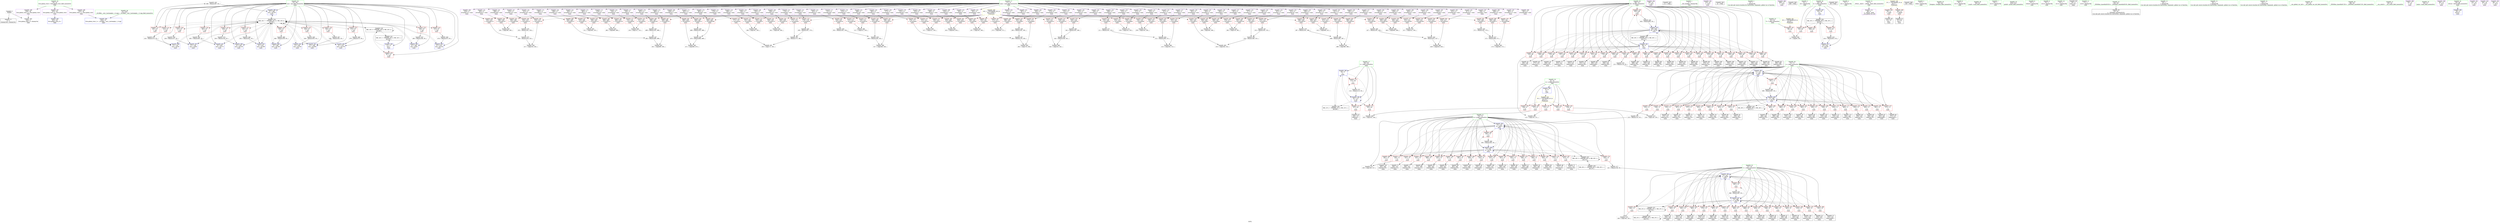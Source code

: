 digraph "SVFG" {
	label="SVFG";

	Node0x55a66fee0ae0 [shape=record,color=grey,label="{NodeID: 0\nNullPtr}"];
	Node0x55a66fee0ae0 -> Node0x55a66fee6b10[style=solid];
	Node0x55a66fee0ae0 -> Node0x55a66ff149f0[style=solid];
	Node0x55a66ff17440 [shape=record,color=grey,label="{NodeID: 443\n288 = Binary(287, 93, )\n}"];
	Node0x55a66ff17440 -> Node0x55a66ff154b0[style=solid];
	Node0x55a66ff1f170 [shape=record,color=red,label="{NodeID: 360\n450\<--449\n\<--arrayidx201\nmain\n}"];
	Node0x55a66ff1f170 -> Node0x55a66ff2b7a0[style=solid];
	Node0x55a66ff1ae00 [shape=record,color=red,label="{NodeID: 277\n189\<--73\n\<--k\nmain\n}"];
	Node0x55a66ff1ae00 -> Node0x55a66fee9f80[style=solid];
	Node0x55a66ff0ec40 [shape=record,color=purple,label="{NodeID: 194\n99\<--23\n\<--.str.4\nmain\n}"];
	Node0x55a66fee99f0 [shape=record,color=black,label="{NodeID: 111\n554\<--553\nidxprom264\<--\nmain\n}"];
	Node0x55a66fee8030 [shape=record,color=green,label="{NodeID: 28\n67\<--68\nans\<--ans_field_insensitive\nmain\n}"];
	Node0x55a66fee8030 -> Node0x55a66ff0fcb0[style=solid];
	Node0x55a66fee8030 -> Node0x55a66ff0fd80[style=solid];
	Node0x55a66fee8030 -> Node0x55a66ff0fe50[style=solid];
	Node0x55a66fee8030 -> Node0x55a66ff0ff20[style=solid];
	Node0x55a66fee8030 -> Node0x55a66ff0fff0[style=solid];
	Node0x55a66fee8030 -> Node0x55a66ff100c0[style=solid];
	Node0x55a66fee8030 -> Node0x55a66ff10190[style=solid];
	Node0x55a66fee8030 -> Node0x55a66ff10260[style=solid];
	Node0x55a66fee8030 -> Node0x55a66ff10330[style=solid];
	Node0x55a66fee8030 -> Node0x55a66ff10400[style=solid];
	Node0x55a66fee8030 -> Node0x55a66ff104d0[style=solid];
	Node0x55a66fee8030 -> Node0x55a66ff105a0[style=solid];
	Node0x55a66fee8030 -> Node0x55a66ff10670[style=solid];
	Node0x55a66fee8030 -> Node0x55a66ff14e30[style=solid];
	Node0x55a66fee8030 -> Node0x55a66ff15240[style=solid];
	Node0x55a66fee8030 -> Node0x55a66ff15310[style=solid];
	Node0x55a66fee8030 -> Node0x55a66ff153e0[style=solid];
	Node0x55a66fee8030 -> Node0x55a66ff154b0[style=solid];
	Node0x55a66fee8030 -> Node0x55a66ff15580[style=solid];
	Node0x55a66fee8030 -> Node0x55a66ff15650[style=solid];
	Node0x55a66fee8030 -> Node0x55a66ff15720[style=solid];
	Node0x55a66fee8030 -> Node0x55a66ff157f0[style=solid];
	Node0x55a66fee8030 -> Node0x55a66ff158c0[style=solid];
	Node0x55a66fee8030 -> Node0x55a66ff15990[style=solid];
	Node0x55a66fee8030 -> Node0x55a66ff15a60[style=solid];
	Node0x55a66fee8030 -> Node0x55a66ff15b30[style=solid];
	Node0x55a66ff2a2a0 [shape=record,color=grey,label="{NodeID: 471\n211 = Binary(181, 210, )\n}"];
	Node0x55a66ff2a2a0 -> Node0x55a66ff184c0[style=solid];
	Node0x55a66ff14c90 [shape=record,color=blue,label="{NodeID: 388\n65\<--9\ni\<--\nmain\n}"];
	Node0x55a66ff14c90 -> Node0x55a66ff0fa40[style=dashed];
	Node0x55a66ff14c90 -> Node0x55a66ff0fb10[style=dashed];
	Node0x55a66ff14c90 -> Node0x55a66ff0fbe0[style=dashed];
	Node0x55a66ff14c90 -> Node0x55a66ff14d60[style=dashed];
	Node0x55a66ff14c90 -> Node0x55a66ff458c0[style=dashed];
	Node0x55a66ff1c4c0 [shape=record,color=red,label="{NodeID: 305\n409\<--75\n\<--r\nmain\n}"];
	Node0x55a66ff1c4c0 -> Node0x55a66ff0e350[style=solid];
	Node0x55a66ff10330 [shape=record,color=red,label="{NodeID: 222\n473\<--67\n\<--ans\nmain\n}"];
	Node0x55a66ff10330 -> Node0x55a66ff299a0[style=solid];
	Node0x55a66ff11db0 [shape=record,color=purple,label="{NodeID: 139\n277\<--11\narrayidx95\<--num\nmain\n}"];
	Node0x55a66ff11db0 -> Node0x55a66ff1dab0[style=solid];
	Node0x55a66fee74d0 [shape=record,color=black,label="{NodeID: 56\n226\<--225\nidxprom64\<--\nmain\n}"];
	Node0x55a66f9ba780 [shape=record,color=black,label="{NodeID: 582\n111 = PHI()\n}"];
	Node0x55a66ff2cca0 [shape=record,color=grey,label="{NodeID: 499\n527 = cmp(522, 526, )\n}"];
	Node0x55a66ff1db80 [shape=record,color=red,label="{NodeID: 333\n282\<--281\n\<--arrayidx97\nmain\n}"];
	Node0x55a66ff1db80 -> Node0x55a66ff16e40[style=solid];
	Node0x55a66ff19810 [shape=record,color=red,label="{NodeID: 250\n602\<--69\n\<--i8\nmain\n}"];
	Node0x55a66ff19810 -> Node0x55a66ff17ec0[style=solid];
	Node0x55a66ff13470 [shape=record,color=purple,label="{NodeID: 167\n449\<--11\narrayidx201\<--num\nmain\n}"];
	Node0x55a66ff13470 -> Node0x55a66ff1f170[style=solid];
	Node0x55a66ff0e0e0 [shape=record,color=black,label="{NodeID: 84\n390\<--389\nidxprom164\<--\nmain\n}"];
	Node0x55a66fee5a00 [shape=record,color=green,label="{NodeID: 1\n7\<--1\n__dso_handle\<--dummyObj\nGlob }"];
	Node0x55a66ff175c0 [shape=record,color=grey,label="{NodeID: 444\n428 = Binary(422, 427, )\n}"];
	Node0x55a66ff175c0 -> Node0x55a66ff2b920[style=solid];
	Node0x55a66ff1f240 [shape=record,color=red,label="{NodeID: 361\n454\<--453\n\<--arrayidx203\nmain\n}"];
	Node0x55a66ff1f240 -> Node0x55a66ff2b7a0[style=solid];
	Node0x55a66ff1aed0 [shape=record,color=red,label="{NodeID: 278\n199\<--73\n\<--k\nmain\n}"];
	Node0x55a66ff1aed0 -> Node0x55a66feea120[style=solid];
	Node0x55a66ff0ed10 [shape=record,color=purple,label="{NodeID: 195\n110\<--25\n\<--.str.5\nmain\n}"];
	Node0x55a66fee9ac0 [shape=record,color=black,label="{NodeID: 112\n560\<--559\nidxprom268\<--\nmain\n}"];
	Node0x55a66fee8100 [shape=record,color=green,label="{NodeID: 29\n69\<--70\ni8\<--i8_field_insensitive\nmain\n}"];
	Node0x55a66fee8100 -> Node0x55a66ff10740[style=solid];
	Node0x55a66fee8100 -> Node0x55a66ff10810[style=solid];
	Node0x55a66fee8100 -> Node0x55a66ff108e0[style=solid];
	Node0x55a66fee8100 -> Node0x55a66ff109b0[style=solid];
	Node0x55a66fee8100 -> Node0x55a66ff188e0[style=solid];
	Node0x55a66fee8100 -> Node0x55a66ff18970[style=solid];
	Node0x55a66fee8100 -> Node0x55a66ff18a40[style=solid];
	Node0x55a66fee8100 -> Node0x55a66ff18b10[style=solid];
	Node0x55a66fee8100 -> Node0x55a66ff18be0[style=solid];
	Node0x55a66fee8100 -> Node0x55a66ff18cb0[style=solid];
	Node0x55a66fee8100 -> Node0x55a66ff18d80[style=solid];
	Node0x55a66fee8100 -> Node0x55a66ff18e50[style=solid];
	Node0x55a66fee8100 -> Node0x55a66ff18f20[style=solid];
	Node0x55a66fee8100 -> Node0x55a66ff18ff0[style=solid];
	Node0x55a66fee8100 -> Node0x55a66ff190c0[style=solid];
	Node0x55a66fee8100 -> Node0x55a66ff19190[style=solid];
	Node0x55a66fee8100 -> Node0x55a66ff19260[style=solid];
	Node0x55a66fee8100 -> Node0x55a66ff19330[style=solid];
	Node0x55a66fee8100 -> Node0x55a66ff19400[style=solid];
	Node0x55a66fee8100 -> Node0x55a66ff194d0[style=solid];
	Node0x55a66fee8100 -> Node0x55a66ff195a0[style=solid];
	Node0x55a66fee8100 -> Node0x55a66ff19670[style=solid];
	Node0x55a66fee8100 -> Node0x55a66ff19740[style=solid];
	Node0x55a66fee8100 -> Node0x55a66ff19810[style=solid];
	Node0x55a66fee8100 -> Node0x55a66ff14f00[style=solid];
	Node0x55a66fee8100 -> Node0x55a66ff15e70[style=solid];
	Node0x55a66ff2a420 [shape=record,color=grey,label="{NodeID: 472\n133 = Binary(132, 93, )\n}"];
	Node0x55a66ff2a420 -> Node0x55a66ff150a0[style=solid];
	Node0x55a66ff14d60 [shape=record,color=blue,label="{NodeID: 389\n65\<--114\ni\<--inc\nmain\n}"];
	Node0x55a66ff14d60 -> Node0x55a66ff0fa40[style=dashed];
	Node0x55a66ff14d60 -> Node0x55a66ff0fb10[style=dashed];
	Node0x55a66ff14d60 -> Node0x55a66ff0fbe0[style=dashed];
	Node0x55a66ff14d60 -> Node0x55a66ff14d60[style=dashed];
	Node0x55a66ff14d60 -> Node0x55a66ff458c0[style=dashed];
	Node0x55a66ff1c590 [shape=record,color=red,label="{NodeID: 306\n419\<--75\n\<--r\nmain\n}"];
	Node0x55a66ff1c590 -> Node0x55a66ff0e4f0[style=solid];
	Node0x55a66ff10400 [shape=record,color=red,label="{NodeID: 223\n503\<--67\n\<--ans\nmain\n}"];
	Node0x55a66ff10400 -> Node0x55a66ff17d40[style=solid];
	Node0x55a66ff11e80 [shape=record,color=purple,label="{NodeID: 140\n281\<--11\narrayidx97\<--num\nmain\n}"];
	Node0x55a66ff11e80 -> Node0x55a66ff1db80[style=solid];
	Node0x55a66fee75a0 [shape=record,color=black,label="{NodeID: 57\n232\<--231\nidxprom68\<--\nmain\n}"];
	Node0x55a66ff65cf0 [shape=record,color=black,label="{NodeID: 583\n41 = PHI()\n}"];
	Node0x55a66ff2ce20 [shape=record,color=grey,label="{NodeID: 500\n471 = cmp(460, 470, )\n}"];
	Node0x55a66ff1dc50 [shape=record,color=red,label="{NodeID: 334\n296\<--295\n\<--arrayidx107\nmain\n}"];
	Node0x55a66ff1dc50 -> Node0x55a66ff2c9a0[style=solid];
	Node0x55a66ff198e0 [shape=record,color=red,label="{NodeID: 251\n128\<--71\n\<--j\nmain\n}"];
	Node0x55a66ff198e0 -> Node0x55a66ff2e1a0[style=solid];
	Node0x55a66ff13540 [shape=record,color=purple,label="{NodeID: 168\n453\<--11\narrayidx203\<--num\nmain\n}"];
	Node0x55a66ff13540 -> Node0x55a66ff1f240[style=solid];
	Node0x55a66ff0e1b0 [shape=record,color=black,label="{NodeID: 85\n394\<--393\nidxprom166\<--\nmain\n}"];
	Node0x55a66fee5b80 [shape=record,color=green,label="{NodeID: 2\n9\<--1\n\<--dummyObj\nCan only get source location for instruction, argument, global var or function.}"];
	Node0x55a66ff17740 [shape=record,color=grey,label="{NodeID: 445\n499 = Binary(181, 498, )\n}"];
	Node0x55a66ff17740 -> Node0x55a66ff17a40[style=solid];
	Node0x55a66ff1f310 [shape=record,color=red,label="{NodeID: 362\n460\<--459\n\<--arrayidx207\nmain\n}"];
	Node0x55a66ff1f310 -> Node0x55a66ff2ce20[style=solid];
	Node0x55a66ff1afa0 [shape=record,color=red,label="{NodeID: 279\n225\<--73\n\<--k\nmain\n}"];
	Node0x55a66ff1afa0 -> Node0x55a66fee74d0[style=solid];
	Node0x55a66ff0ede0 [shape=record,color=purple,label="{NodeID: 196\n608\<--27\n\<--.str.6\nmain\n}"];
	Node0x55a66fee9b90 [shape=record,color=black,label="{NodeID: 113\n564\<--563\nidxprom270\<--\nmain\n}"];
	Node0x55a66fee81d0 [shape=record,color=green,label="{NodeID: 30\n71\<--72\nj\<--j_field_insensitive\nmain\n}"];
	Node0x55a66fee81d0 -> Node0x55a66ff198e0[style=solid];
	Node0x55a66fee81d0 -> Node0x55a66ff199b0[style=solid];
	Node0x55a66fee81d0 -> Node0x55a66ff19a80[style=solid];
	Node0x55a66fee81d0 -> Node0x55a66ff19b50[style=solid];
	Node0x55a66fee81d0 -> Node0x55a66ff19c20[style=solid];
	Node0x55a66fee81d0 -> Node0x55a66ff19cf0[style=solid];
	Node0x55a66fee81d0 -> Node0x55a66ff19dc0[style=solid];
	Node0x55a66fee81d0 -> Node0x55a66ff19e90[style=solid];
	Node0x55a66fee81d0 -> Node0x55a66ff19f60[style=solid];
	Node0x55a66fee81d0 -> Node0x55a66ff1a030[style=solid];
	Node0x55a66fee81d0 -> Node0x55a66ff1a100[style=solid];
	Node0x55a66fee81d0 -> Node0x55a66ff1a1d0[style=solid];
	Node0x55a66fee81d0 -> Node0x55a66ff1a2a0[style=solid];
	Node0x55a66fee81d0 -> Node0x55a66ff1a370[style=solid];
	Node0x55a66fee81d0 -> Node0x55a66ff1a440[style=solid];
	Node0x55a66fee81d0 -> Node0x55a66ff1a510[style=solid];
	Node0x55a66fee81d0 -> Node0x55a66ff1a5e0[style=solid];
	Node0x55a66fee81d0 -> Node0x55a66ff1a6b0[style=solid];
	Node0x55a66fee81d0 -> Node0x55a66ff1a780[style=solid];
	Node0x55a66fee81d0 -> Node0x55a66ff1a850[style=solid];
	Node0x55a66fee81d0 -> Node0x55a66ff1a920[style=solid];
	Node0x55a66fee81d0 -> Node0x55a66ff1a9f0[style=solid];
	Node0x55a66fee81d0 -> Node0x55a66ff14fd0[style=solid];
	Node0x55a66fee81d0 -> Node0x55a66ff15da0[style=solid];
	Node0x55a66ff2a5a0 [shape=record,color=grey,label="{NodeID: 473\n114 = Binary(113, 93, )\n}"];
	Node0x55a66ff2a5a0 -> Node0x55a66ff14d60[style=solid];
	Node0x55a66ff14e30 [shape=record,color=blue,label="{NodeID: 390\n67\<--9\nans\<--\nmain\n}"];
	Node0x55a66ff14e30 -> Node0x55a66ff10670[style=dashed];
	Node0x55a66ff14e30 -> Node0x55a66ff421c0[style=dashed];
	Node0x55a66ff14e30 -> Node0x55a66ff45dc0[style=dashed];
	Node0x55a66ff1c660 [shape=record,color=red,label="{NodeID: 307\n441\<--75\n\<--r\nmain\n}"];
	Node0x55a66ff1c660 -> Node0x55a66ff0e760[style=solid];
	Node0x55a66ff104d0 [shape=record,color=red,label="{NodeID: 224\n545\<--67\n\<--ans\nmain\n}"];
	Node0x55a66ff104d0 -> Node0x55a66ff29ca0[style=solid];
	Node0x55a66ff11f50 [shape=record,color=purple,label="{NodeID: 141\n295\<--11\narrayidx107\<--num\nmain\n}"];
	Node0x55a66ff11f50 -> Node0x55a66ff1dc50[style=solid];
	Node0x55a66fee7670 [shape=record,color=black,label="{NodeID: 58\n236\<--235\nidxprom70\<--\nmain\n}"];
	Node0x55a66ff65df0 [shape=record,color=black,label="{NodeID: 584\n609 = PHI()\n}"];
	Node0x55a66ff2cfa0 [shape=record,color=grey,label="{NodeID: 501\n197 = cmp(192, 196, )\n}"];
	Node0x55a66ff1dd20 [shape=record,color=red,label="{NodeID: 335\n300\<--299\n\<--arrayidx109\nmain\n}"];
	Node0x55a66ff1dd20 -> Node0x55a66ff2c9a0[style=solid];
	Node0x55a66ff199b0 [shape=record,color=red,label="{NodeID: 252\n132\<--71\n\<--j\nmain\n}"];
	Node0x55a66ff199b0 -> Node0x55a66ff2a420[style=solid];
	Node0x55a66ff13610 [shape=record,color=purple,label="{NodeID: 169\n459\<--11\narrayidx207\<--num\nmain\n}"];
	Node0x55a66ff13610 -> Node0x55a66ff1f310[style=solid];
	Node0x55a66ff0e280 [shape=record,color=black,label="{NodeID: 86\n406\<--405\nidxprom174\<--\nmain\n}"];
	Node0x55a66fee5c10 [shape=record,color=green,label="{NodeID: 3\n13\<--1\n.str\<--dummyObj\nGlob }"];
	Node0x55a66ff453c0 [shape=record,color=black,label="{NodeID: 529\nMR_10V_3 = PHI(MR_10V_4, MR_10V_2, )\npts\{64 \}\n}"];
	Node0x55a66ff453c0 -> Node0x55a66ff0f7d0[style=dashed];
	Node0x55a66ff453c0 -> Node0x55a66ff0f8a0[style=dashed];
	Node0x55a66ff453c0 -> Node0x55a66ff0f970[style=dashed];
	Node0x55a66ff453c0 -> Node0x55a66ff15f40[style=dashed];
	Node0x55a66ff178c0 [shape=record,color=grey,label="{NodeID: 446\n427 = Binary(181, 426, )\n}"];
	Node0x55a66ff178c0 -> Node0x55a66ff175c0[style=solid];
	Node0x55a66ff1f3e0 [shape=record,color=red,label="{NodeID: 363\n464\<--463\n\<--arrayidx209\nmain\n}"];
	Node0x55a66ff1f3e0 -> Node0x55a66ff293a0[style=solid];
	Node0x55a66ff1b070 [shape=record,color=red,label="{NodeID: 280\n303\<--73\n\<--k\nmain\n}"];
	Node0x55a66ff1b070 -> Node0x55a66ff0d4b0[style=solid];
	Node0x55a66ff0eeb0 [shape=record,color=purple,label="{NodeID: 197\n632\<--29\nllvm.global_ctors_0\<--llvm.global_ctors\nGlob }"];
	Node0x55a66ff0eeb0 -> Node0x55a66ff20450[style=solid];
	Node0x55a66fee9c60 [shape=record,color=black,label="{NodeID: 114\n568\<--567\nidxprom272\<--\nmain\n}"];
	Node0x55a66fee82a0 [shape=record,color=green,label="{NodeID: 31\n73\<--74\nk\<--k_field_insensitive\nmain\n}"];
	Node0x55a66fee82a0 -> Node0x55a66ff1aac0[style=solid];
	Node0x55a66fee82a0 -> Node0x55a66ff1ab90[style=solid];
	Node0x55a66fee82a0 -> Node0x55a66ff1ac60[style=solid];
	Node0x55a66fee82a0 -> Node0x55a66ff1ad30[style=solid];
	Node0x55a66fee82a0 -> Node0x55a66ff1ae00[style=solid];
	Node0x55a66fee82a0 -> Node0x55a66ff1aed0[style=solid];
	Node0x55a66fee82a0 -> Node0x55a66ff1afa0[style=solid];
	Node0x55a66fee82a0 -> Node0x55a66ff1b070[style=solid];
	Node0x55a66fee82a0 -> Node0x55a66ff1b140[style=solid];
	Node0x55a66fee82a0 -> Node0x55a66ff1b210[style=solid];
	Node0x55a66fee82a0 -> Node0x55a66ff1b2e0[style=solid];
	Node0x55a66fee82a0 -> Node0x55a66ff1b3b0[style=solid];
	Node0x55a66fee82a0 -> Node0x55a66ff1b480[style=solid];
	Node0x55a66fee82a0 -> Node0x55a66ff1b550[style=solid];
	Node0x55a66fee82a0 -> Node0x55a66ff1b620[style=solid];
	Node0x55a66fee82a0 -> Node0x55a66ff1b6f0[style=solid];
	Node0x55a66fee82a0 -> Node0x55a66ff1b7c0[style=solid];
	Node0x55a66fee82a0 -> Node0x55a66ff1b890[style=solid];
	Node0x55a66fee82a0 -> Node0x55a66ff1b960[style=solid];
	Node0x55a66fee82a0 -> Node0x55a66ff1ba30[style=solid];
	Node0x55a66fee82a0 -> Node0x55a66ff150a0[style=solid];
	Node0x55a66fee82a0 -> Node0x55a66ff15cd0[style=solid];
	Node0x55a66ff2a720 [shape=record,color=grey,label="{NodeID: 474\n330 = Binary(329, 93, )\n}"];
	Node0x55a66ff2a720 -> Node0x55a66ff15580[style=solid];
	Node0x55a66ff14f00 [shape=record,color=blue,label="{NodeID: 391\n69\<--9\ni8\<--\nmain\n}"];
	Node0x55a66ff14f00 -> Node0x55a66ff10740[style=dashed];
	Node0x55a66ff14f00 -> Node0x55a66ff10810[style=dashed];
	Node0x55a66ff14f00 -> Node0x55a66ff108e0[style=dashed];
	Node0x55a66ff14f00 -> Node0x55a66ff109b0[style=dashed];
	Node0x55a66ff14f00 -> Node0x55a66ff188e0[style=dashed];
	Node0x55a66ff14f00 -> Node0x55a66ff18970[style=dashed];
	Node0x55a66ff14f00 -> Node0x55a66ff18a40[style=dashed];
	Node0x55a66ff14f00 -> Node0x55a66ff18b10[style=dashed];
	Node0x55a66ff14f00 -> Node0x55a66ff18be0[style=dashed];
	Node0x55a66ff14f00 -> Node0x55a66ff18cb0[style=dashed];
	Node0x55a66ff14f00 -> Node0x55a66ff18d80[style=dashed];
	Node0x55a66ff14f00 -> Node0x55a66ff18e50[style=dashed];
	Node0x55a66ff14f00 -> Node0x55a66ff18f20[style=dashed];
	Node0x55a66ff14f00 -> Node0x55a66ff18ff0[style=dashed];
	Node0x55a66ff14f00 -> Node0x55a66ff190c0[style=dashed];
	Node0x55a66ff14f00 -> Node0x55a66ff19190[style=dashed];
	Node0x55a66ff14f00 -> Node0x55a66ff19260[style=dashed];
	Node0x55a66ff14f00 -> Node0x55a66ff19330[style=dashed];
	Node0x55a66ff14f00 -> Node0x55a66ff19400[style=dashed];
	Node0x55a66ff14f00 -> Node0x55a66ff194d0[style=dashed];
	Node0x55a66ff14f00 -> Node0x55a66ff195a0[style=dashed];
	Node0x55a66ff14f00 -> Node0x55a66ff19670[style=dashed];
	Node0x55a66ff14f00 -> Node0x55a66ff19740[style=dashed];
	Node0x55a66ff14f00 -> Node0x55a66ff19810[style=dashed];
	Node0x55a66ff14f00 -> Node0x55a66ff15e70[style=dashed];
	Node0x55a66ff14f00 -> Node0x55a66ff462c0[style=dashed];
	Node0x55a66ff1c730 [shape=record,color=red,label="{NodeID: 308\n513\<--75\n\<--r\nmain\n}"];
	Node0x55a66ff1c730 -> Node0x55a66fee9440[style=solid];
	Node0x55a66ff105a0 [shape=record,color=red,label="{NodeID: 225\n575\<--67\n\<--ans\nmain\n}"];
	Node0x55a66ff105a0 -> Node0x55a66ff29220[style=solid];
	Node0x55a66ff12020 [shape=record,color=purple,label="{NodeID: 142\n299\<--11\narrayidx109\<--num\nmain\n}"];
	Node0x55a66ff12020 -> Node0x55a66ff1dd20[style=solid];
	Node0x55a66fee7740 [shape=record,color=black,label="{NodeID: 59\n242\<--241\nidxprom74\<--\nmain\n}"];
	Node0x55a66ff660a0 [shape=record,color=black,label="{NodeID: 585\n89 = PHI()\n}"];
	Node0x55a66ff2d120 [shape=record,color=grey,label="{NodeID: 502\n557 = cmp(552, 556, )\n}"];
	Node0x55a66ff1ddf0 [shape=record,color=red,label="{NodeID: 336\n306\<--305\n\<--arrayidx113\nmain\n}"];
	Node0x55a66ff1ddf0 -> Node0x55a66ff2c3a0[style=solid];
	Node0x55a66ff19a80 [shape=record,color=red,label="{NodeID: 253\n152\<--71\n\<--j\nmain\n}"];
	Node0x55a66ff19a80 -> Node0x55a66fee70c0[style=solid];
	Node0x55a66ff136e0 [shape=record,color=purple,label="{NodeID: 170\n463\<--11\narrayidx209\<--num\nmain\n}"];
	Node0x55a66ff136e0 -> Node0x55a66ff1f3e0[style=solid];
	Node0x55a66ff0e350 [shape=record,color=black,label="{NodeID: 87\n410\<--409\nidxprom176\<--\nmain\n}"];
	Node0x55a66fee8c20 [shape=record,color=green,label="{NodeID: 4\n15\<--1\n.str.1\<--dummyObj\nGlob }"];
	Node0x55a66ff458c0 [shape=record,color=black,label="{NodeID: 530\nMR_12V_2 = PHI(MR_12V_4, MR_12V_1, )\npts\{66 \}\n}"];
	Node0x55a66ff458c0 -> Node0x55a66ff14c90[style=dashed];
	Node0x55a66ff17a40 [shape=record,color=grey,label="{NodeID: 447\n500 = Binary(494, 499, )\n}"];
	Node0x55a66ff17a40 -> Node0x55a66ff2baa0[style=solid];
	Node0x55a66ff1f4b0 [shape=record,color=red,label="{NodeID: 364\n468\<--467\n\<--arrayidx211\nmain\n}"];
	Node0x55a66ff1f4b0 -> Node0x55a66ff296a0[style=solid];
	Node0x55a66ff1b140 [shape=record,color=red,label="{NodeID: 281\n313\<--73\n\<--k\nmain\n}"];
	Node0x55a66ff1b140 -> Node0x55a66ff0d650[style=solid];
	Node0x55a66ff0ef80 [shape=record,color=purple,label="{NodeID: 198\n633\<--29\nllvm.global_ctors_1\<--llvm.global_ctors\nGlob }"];
	Node0x55a66ff0ef80 -> Node0x55a66ff148f0[style=solid];
	Node0x55a66fee9d30 [shape=record,color=purple,label="{NodeID: 115\n40\<--4\n\<--_ZStL8__ioinit\n__cxx_global_var_init\n}"];
	Node0x55a66fee8370 [shape=record,color=green,label="{NodeID: 32\n75\<--76\nr\<--r_field_insensitive\nmain\n}"];
	Node0x55a66fee8370 -> Node0x55a66ff1bb00[style=solid];
	Node0x55a66fee8370 -> Node0x55a66ff1bbd0[style=solid];
	Node0x55a66fee8370 -> Node0x55a66ff1bca0[style=solid];
	Node0x55a66fee8370 -> Node0x55a66ff1bd70[style=solid];
	Node0x55a66fee8370 -> Node0x55a66ff1be40[style=solid];
	Node0x55a66fee8370 -> Node0x55a66ff1bf10[style=solid];
	Node0x55a66fee8370 -> Node0x55a66ff1bfe0[style=solid];
	Node0x55a66fee8370 -> Node0x55a66ff1c0b0[style=solid];
	Node0x55a66fee8370 -> Node0x55a66ff1c180[style=solid];
	Node0x55a66fee8370 -> Node0x55a66ff1c250[style=solid];
	Node0x55a66fee8370 -> Node0x55a66ff1c320[style=solid];
	Node0x55a66fee8370 -> Node0x55a66ff1c3f0[style=solid];
	Node0x55a66fee8370 -> Node0x55a66ff1c4c0[style=solid];
	Node0x55a66fee8370 -> Node0x55a66ff1c590[style=solid];
	Node0x55a66fee8370 -> Node0x55a66ff1c660[style=solid];
	Node0x55a66fee8370 -> Node0x55a66ff1c730[style=solid];
	Node0x55a66fee8370 -> Node0x55a66ff1c800[style=solid];
	Node0x55a66fee8370 -> Node0x55a66ff15170[style=solid];
	Node0x55a66fee8370 -> Node0x55a66ff15c00[style=solid];
	Node0x55a66ff4e8c0 [shape=record,color=yellow,style=double,label="{NodeID: 558\n2V_1 = ENCHI(MR_2V_0)\npts\{1 \}\nFun[main]}"];
	Node0x55a66ff4e8c0 -> Node0x55a66ff0f560[style=dashed];
	Node0x55a66ff4e8c0 -> Node0x55a66ff0f630[style=dashed];
	Node0x55a66ff2a8a0 [shape=record,color=grey,label="{NodeID: 475\n326 = Binary(320, 325, )\n}"];
	Node0x55a66ff2a8a0 -> Node0x55a66ff2dba0[style=solid];
	Node0x55a66ff14fd0 [shape=record,color=blue,label="{NodeID: 392\n71\<--125\nj\<--add\nmain\n}"];
	Node0x55a66ff14fd0 -> Node0x55a66ff198e0[style=dashed];
	Node0x55a66ff14fd0 -> Node0x55a66ff199b0[style=dashed];
	Node0x55a66ff14fd0 -> Node0x55a66ff19a80[style=dashed];
	Node0x55a66ff14fd0 -> Node0x55a66ff19b50[style=dashed];
	Node0x55a66ff14fd0 -> Node0x55a66ff19c20[style=dashed];
	Node0x55a66ff14fd0 -> Node0x55a66ff19cf0[style=dashed];
	Node0x55a66ff14fd0 -> Node0x55a66ff19dc0[style=dashed];
	Node0x55a66ff14fd0 -> Node0x55a66ff19e90[style=dashed];
	Node0x55a66ff14fd0 -> Node0x55a66ff19f60[style=dashed];
	Node0x55a66ff14fd0 -> Node0x55a66ff1a030[style=dashed];
	Node0x55a66ff14fd0 -> Node0x55a66ff1a100[style=dashed];
	Node0x55a66ff14fd0 -> Node0x55a66ff1a1d0[style=dashed];
	Node0x55a66ff14fd0 -> Node0x55a66ff1a2a0[style=dashed];
	Node0x55a66ff14fd0 -> Node0x55a66ff1a370[style=dashed];
	Node0x55a66ff14fd0 -> Node0x55a66ff1a440[style=dashed];
	Node0x55a66ff14fd0 -> Node0x55a66ff1a510[style=dashed];
	Node0x55a66ff14fd0 -> Node0x55a66ff1a5e0[style=dashed];
	Node0x55a66ff14fd0 -> Node0x55a66ff1a6b0[style=dashed];
	Node0x55a66ff14fd0 -> Node0x55a66ff1a780[style=dashed];
	Node0x55a66ff14fd0 -> Node0x55a66ff1a850[style=dashed];
	Node0x55a66ff14fd0 -> Node0x55a66ff1a920[style=dashed];
	Node0x55a66ff14fd0 -> Node0x55a66ff1a9f0[style=dashed];
	Node0x55a66ff14fd0 -> Node0x55a66ff14fd0[style=dashed];
	Node0x55a66ff14fd0 -> Node0x55a66ff15da0[style=dashed];
	Node0x55a66ff14fd0 -> Node0x55a66ff467c0[style=dashed];
	Node0x55a66ff1c800 [shape=record,color=red,label="{NodeID: 309\n587\<--75\n\<--r\nmain\n}"];
	Node0x55a66ff1c800 -> Node0x55a66ff18640[style=solid];
	Node0x55a66ff10670 [shape=record,color=red,label="{NodeID: 226\n607\<--67\n\<--ans\nmain\n}"];
	Node0x55a66ff120f0 [shape=record,color=purple,label="{NodeID: 143\n305\<--11\narrayidx113\<--num\nmain\n}"];
	Node0x55a66ff120f0 -> Node0x55a66ff1ddf0[style=solid];
	Node0x55a66fee7810 [shape=record,color=black,label="{NodeID: 60\n246\<--245\nidxprom76\<--\nmain\n}"];
	Node0x55a66ff667b0 [shape=record,color=black,label="{NodeID: 586\n100 = PHI()\n}"];
	Node0x55a66ff2d2a0 [shape=record,color=grey,label="{NodeID: 503\n383 = cmp(378, 382, )\n}"];
	Node0x55a66ff1dec0 [shape=record,color=red,label="{NodeID: 337\n310\<--309\n\<--arrayidx115\nmain\n}"];
	Node0x55a66ff1dec0 -> Node0x55a66ff2c3a0[style=solid];
	Node0x55a66ff19b50 [shape=record,color=red,label="{NodeID: 254\n235\<--71\n\<--j\nmain\n}"];
	Node0x55a66ff19b50 -> Node0x55a66fee7670[style=solid];
	Node0x55a66ff137b0 [shape=record,color=purple,label="{NodeID: 171\n467\<--11\narrayidx211\<--num\nmain\n}"];
	Node0x55a66ff137b0 -> Node0x55a66ff1f4b0[style=solid];
	Node0x55a66ff0e420 [shape=record,color=black,label="{NodeID: 88\n416\<--415\nidxprom180\<--\nmain\n}"];
	Node0x55a66fee8cb0 [shape=record,color=green,label="{NodeID: 5\n17\<--1\nstdin\<--dummyObj\nGlob }"];
	Node0x55a66ff45dc0 [shape=record,color=black,label="{NodeID: 531\nMR_14V_2 = PHI(MR_14V_4, MR_14V_1, )\npts\{68 \}\n}"];
	Node0x55a66ff45dc0 -> Node0x55a66ff14e30[style=dashed];
	Node0x55a66ff17bc0 [shape=record,color=grey,label="{NodeID: 448\n432 = Binary(431, 93, )\n}"];
	Node0x55a66ff17bc0 -> Node0x55a66ff157f0[style=solid];
	Node0x55a66ff1f580 [shape=record,color=red,label="{NodeID: 365\n480\<--479\n\<--arrayidx219\nmain\n}"];
	Node0x55a66ff1f580 -> Node0x55a66ff2c220[style=solid];
	Node0x55a66ff1b210 [shape=record,color=red,label="{NodeID: 282\n337\<--73\n\<--k\nmain\n}"];
	Node0x55a66ff1b210 -> Node0x55a66ff0d990[style=solid];
	Node0x55a66ff0f050 [shape=record,color=purple,label="{NodeID: 199\n634\<--29\nllvm.global_ctors_2\<--llvm.global_ctors\nGlob }"];
	Node0x55a66ff0f050 -> Node0x55a66ff149f0[style=solid];
	Node0x55a66ff10b00 [shape=record,color=purple,label="{NodeID: 116\n109\<--11\narrayidx\<--num\nmain\n}"];
	Node0x55a66fee8440 [shape=record,color=green,label="{NodeID: 33\n82\<--83\nfreopen\<--freopen_field_insensitive\n}"];
	Node0x55a66ff4f3e0 [shape=record,color=yellow,style=double,label="{NodeID: 559\n4V_1 = ENCHI(MR_4V_0)\npts\{10 \}\nFun[main]}"];
	Node0x55a66ff4f3e0 -> Node0x55a66ff0f150[style=dashed];
	Node0x55a66ff4f3e0 -> Node0x55a66ff0f220[style=dashed];
	Node0x55a66ff4f3e0 -> Node0x55a66ff0f2f0[style=dashed];
	Node0x55a66ff4f3e0 -> Node0x55a66ff0f3c0[style=dashed];
	Node0x55a66ff4f3e0 -> Node0x55a66ff0f490[style=dashed];
	Node0x55a66ff2aa20 [shape=record,color=grey,label="{NodeID: 476\n325 = Binary(181, 324, )\n}"];
	Node0x55a66ff2aa20 -> Node0x55a66ff2a8a0[style=solid];
	Node0x55a66ff150a0 [shape=record,color=blue,label="{NodeID: 393\n73\<--133\nk\<--add15\nmain\n}"];
	Node0x55a66ff150a0 -> Node0x55a66ff1aac0[style=dashed];
	Node0x55a66ff150a0 -> Node0x55a66ff1ab90[style=dashed];
	Node0x55a66ff150a0 -> Node0x55a66ff1ac60[style=dashed];
	Node0x55a66ff150a0 -> Node0x55a66ff1ad30[style=dashed];
	Node0x55a66ff150a0 -> Node0x55a66ff1ae00[style=dashed];
	Node0x55a66ff150a0 -> Node0x55a66ff1aed0[style=dashed];
	Node0x55a66ff150a0 -> Node0x55a66ff1afa0[style=dashed];
	Node0x55a66ff150a0 -> Node0x55a66ff1b070[style=dashed];
	Node0x55a66ff150a0 -> Node0x55a66ff1b140[style=dashed];
	Node0x55a66ff150a0 -> Node0x55a66ff1b210[style=dashed];
	Node0x55a66ff150a0 -> Node0x55a66ff1b2e0[style=dashed];
	Node0x55a66ff150a0 -> Node0x55a66ff1b3b0[style=dashed];
	Node0x55a66ff150a0 -> Node0x55a66ff1b480[style=dashed];
	Node0x55a66ff150a0 -> Node0x55a66ff1b550[style=dashed];
	Node0x55a66ff150a0 -> Node0x55a66ff1b620[style=dashed];
	Node0x55a66ff150a0 -> Node0x55a66ff1b6f0[style=dashed];
	Node0x55a66ff150a0 -> Node0x55a66ff1b7c0[style=dashed];
	Node0x55a66ff150a0 -> Node0x55a66ff1b890[style=dashed];
	Node0x55a66ff150a0 -> Node0x55a66ff1b960[style=dashed];
	Node0x55a66ff150a0 -> Node0x55a66ff1ba30[style=dashed];
	Node0x55a66ff150a0 -> Node0x55a66ff150a0[style=dashed];
	Node0x55a66ff150a0 -> Node0x55a66ff15cd0[style=dashed];
	Node0x55a66ff150a0 -> Node0x55a66ff4cfc0[style=dashed];
	Node0x55a66ff1c8d0 [shape=record,color=red,label="{NodeID: 310\n151\<--150\n\<--arrayidx24\nmain\n}"];
	Node0x55a66ff1c8d0 -> Node0x55a66ff2bf20[style=solid];
	Node0x55a66ff10740 [shape=record,color=red,label="{NodeID: 227\n120\<--69\n\<--i8\nmain\n}"];
	Node0x55a66ff10740 -> Node0x55a66ff2d5a0[style=solid];
	Node0x55a66ff121c0 [shape=record,color=purple,label="{NodeID: 144\n309\<--11\narrayidx115\<--num\nmain\n}"];
	Node0x55a66ff121c0 -> Node0x55a66ff1dec0[style=solid];
	Node0x55a66fee78e0 [shape=record,color=black,label="{NodeID: 61\n250\<--249\nidxprom78\<--\nmain\n}"];
	Node0x55a66ff2d420 [shape=record,color=grey,label="{NodeID: 504\n341 = cmp(336, 340, )\n}"];
	Node0x55a66ff1df90 [shape=record,color=red,label="{NodeID: 338\n316\<--315\n\<--arrayidx119\nmain\n}"];
	Node0x55a66ff1df90 -> Node0x55a66ff2dba0[style=solid];
	Node0x55a66ff19c20 [shape=record,color=red,label="{NodeID: 255\n245\<--71\n\<--j\nmain\n}"];
	Node0x55a66ff19c20 -> Node0x55a66fee7810[style=solid];
	Node0x55a66ff13880 [shape=record,color=purple,label="{NodeID: 172\n479\<--11\narrayidx219\<--num\nmain\n}"];
	Node0x55a66ff13880 -> Node0x55a66ff1f580[style=solid];
	Node0x55a66ff0e4f0 [shape=record,color=black,label="{NodeID: 89\n420\<--419\nidxprom182\<--\nmain\n}"];
	Node0x55a66fee57c0 [shape=record,color=green,label="{NodeID: 6\n18\<--1\n.str.2\<--dummyObj\nGlob }"];
	Node0x55a66ff462c0 [shape=record,color=black,label="{NodeID: 532\nMR_16V_2 = PHI(MR_16V_4, MR_16V_1, )\npts\{70 \}\n}"];
	Node0x55a66ff462c0 -> Node0x55a66ff14f00[style=dashed];
	Node0x55a66ff17d40 [shape=record,color=grey,label="{NodeID: 449\n504 = Binary(503, 93, )\n}"];
	Node0x55a66ff17d40 -> Node0x55a66ff15990[style=solid];
	Node0x55a66ff1f650 [shape=record,color=red,label="{NodeID: 366\n484\<--483\n\<--arrayidx221\nmain\n}"];
	Node0x55a66ff1f650 -> Node0x55a66ff2c220[style=solid];
	Node0x55a66ff1b2e0 [shape=record,color=red,label="{NodeID: 283\n347\<--73\n\<--k\nmain\n}"];
	Node0x55a66ff1b2e0 -> Node0x55a66ff0db30[style=solid];
	Node0x55a66ff0f150 [shape=record,color=red,label="{NodeID: 200\n104\<--8\n\<--n\nmain\n}"];
	Node0x55a66ff0f150 -> Node0x55a66ff2d720[style=solid];
	Node0x55a66ff10bd0 [shape=record,color=purple,label="{NodeID: 117\n150\<--11\narrayidx24\<--num\nmain\n}"];
	Node0x55a66ff10bd0 -> Node0x55a66ff1c8d0[style=solid];
	Node0x55a66fee8510 [shape=record,color=green,label="{NodeID: 34\n90\<--91\nscanf\<--scanf_field_insensitive\n}"];
	Node0x55a66ff2aba0 [shape=record,color=grey,label="{NodeID: 477\n141 = Binary(140, 93, )\n}"];
	Node0x55a66ff2aba0 -> Node0x55a66ff15170[style=solid];
	Node0x55a66ff15170 [shape=record,color=blue,label="{NodeID: 394\n75\<--141\nr\<--add19\nmain\n}"];
	Node0x55a66ff15170 -> Node0x55a66ff1bb00[style=dashed];
	Node0x55a66ff15170 -> Node0x55a66ff1bbd0[style=dashed];
	Node0x55a66ff15170 -> Node0x55a66ff1bca0[style=dashed];
	Node0x55a66ff15170 -> Node0x55a66ff1bd70[style=dashed];
	Node0x55a66ff15170 -> Node0x55a66ff1be40[style=dashed];
	Node0x55a66ff15170 -> Node0x55a66ff1bf10[style=dashed];
	Node0x55a66ff15170 -> Node0x55a66ff1bfe0[style=dashed];
	Node0x55a66ff15170 -> Node0x55a66ff1c0b0[style=dashed];
	Node0x55a66ff15170 -> Node0x55a66ff1c180[style=dashed];
	Node0x55a66ff15170 -> Node0x55a66ff1c250[style=dashed];
	Node0x55a66ff15170 -> Node0x55a66ff1c320[style=dashed];
	Node0x55a66ff15170 -> Node0x55a66ff1c3f0[style=dashed];
	Node0x55a66ff15170 -> Node0x55a66ff1c4c0[style=dashed];
	Node0x55a66ff15170 -> Node0x55a66ff1c590[style=dashed];
	Node0x55a66ff15170 -> Node0x55a66ff1c660[style=dashed];
	Node0x55a66ff15170 -> Node0x55a66ff1c730[style=dashed];
	Node0x55a66ff15170 -> Node0x55a66ff1c800[style=dashed];
	Node0x55a66ff15170 -> Node0x55a66ff15170[style=dashed];
	Node0x55a66ff15170 -> Node0x55a66ff15c00[style=dashed];
	Node0x55a66ff15170 -> Node0x55a66ff430c0[style=dashed];
	Node0x55a66ff1c9a0 [shape=record,color=red,label="{NodeID: 311\n155\<--154\n\<--arrayidx26\nmain\n}"];
	Node0x55a66ff1c9a0 -> Node0x55a66ff2bf20[style=solid];
	Node0x55a66ff10810 [shape=record,color=red,label="{NodeID: 228\n124\<--69\n\<--i8\nmain\n}"];
	Node0x55a66ff10810 -> Node0x55a66ff2ad20[style=solid];
	Node0x55a66ff12290 [shape=record,color=purple,label="{NodeID: 145\n315\<--11\narrayidx119\<--num\nmain\n}"];
	Node0x55a66ff12290 -> Node0x55a66ff1df90[style=solid];
	Node0x55a66fee79b0 [shape=record,color=black,label="{NodeID: 62\n262\<--261\nidxprom86\<--\nmain\n}"];
	Node0x55a66ff2d5a0 [shape=record,color=grey,label="{NodeID: 505\n122 = cmp(120, 121, )\n}"];
	Node0x55a66ff1e060 [shape=record,color=red,label="{NodeID: 339\n320\<--319\n\<--arrayidx121\nmain\n}"];
	Node0x55a66ff1e060 -> Node0x55a66ff2a8a0[style=solid];
	Node0x55a66ff19cf0 [shape=record,color=red,label="{NodeID: 256\n261\<--71\n\<--j\nmain\n}"];
	Node0x55a66ff19cf0 -> Node0x55a66fee79b0[style=solid];
	Node0x55a66ff13950 [shape=record,color=purple,label="{NodeID: 173\n483\<--11\narrayidx221\<--num\nmain\n}"];
	Node0x55a66ff13950 -> Node0x55a66ff1f650[style=solid];
	Node0x55a66ff0e5c0 [shape=record,color=black,label="{NodeID: 90\n424\<--423\nidxprom184\<--\nmain\n}"];
	Node0x55a66fee5850 [shape=record,color=green,label="{NodeID: 7\n20\<--1\n.str.3\<--dummyObj\nGlob }"];
	Node0x55a66ff467c0 [shape=record,color=black,label="{NodeID: 533\nMR_18V_2 = PHI(MR_18V_3, MR_18V_1, )\npts\{72 \}\n}"];
	Node0x55a66ff467c0 -> Node0x55a66ff14fd0[style=dashed];
	Node0x55a66ff467c0 -> Node0x55a66ff467c0[style=dashed];
	Node0x55a66ff17ec0 [shape=record,color=grey,label="{NodeID: 450\n603 = Binary(602, 93, )\n}"];
	Node0x55a66ff17ec0 -> Node0x55a66ff15e70[style=solid];
	Node0x55a66ff1f720 [shape=record,color=red,label="{NodeID: 367\n490\<--489\n\<--arrayidx225\nmain\n}"];
	Node0x55a66ff1f720 -> Node0x55a66ff2baa0[style=solid];
	Node0x55a66ff1b3b0 [shape=record,color=red,label="{NodeID: 284\n369\<--73\n\<--k\nmain\n}"];
	Node0x55a66ff1b3b0 -> Node0x55a66ff0dda0[style=solid];
	Node0x55a66ff0f220 [shape=record,color=red,label="{NodeID: 201\n121\<--8\n\<--n\nmain\n}"];
	Node0x55a66ff0f220 -> Node0x55a66ff2d5a0[style=solid];
	Node0x55a66ff10ca0 [shape=record,color=purple,label="{NodeID: 118\n154\<--11\narrayidx26\<--num\nmain\n}"];
	Node0x55a66ff10ca0 -> Node0x55a66ff1c9a0[style=solid];
	Node0x55a66fee85e0 [shape=record,color=green,label="{NodeID: 35\n610\<--611\nprintf\<--printf_field_insensitive\n}"];
	Node0x55a66ff4f5a0 [shape=record,color=yellow,style=double,label="{NodeID: 561\n8V_1 = ENCHI(MR_8V_0)\npts\{62 \}\nFun[main]}"];
	Node0x55a66ff4f5a0 -> Node0x55a66ff0f700[style=dashed];
	Node0x55a66ff2ad20 [shape=record,color=grey,label="{NodeID: 478\n125 = Binary(124, 93, )\n}"];
	Node0x55a66ff2ad20 -> Node0x55a66ff14fd0[style=solid];
	Node0x55a66ff15240 [shape=record,color=blue,label="{NodeID: 395\n67\<--186\nans\<--inc42\nmain\n}"];
	Node0x55a66ff15240 -> Node0x55a66ff43ac0[style=dashed];
	Node0x55a66ff1ca70 [shape=record,color=red,label="{NodeID: 312\n161\<--160\n\<--arrayidx29\nmain\n}"];
	Node0x55a66ff1ca70 -> Node0x55a66ff2bda0[style=solid];
	Node0x55a66ff108e0 [shape=record,color=red,label="{NodeID: 229\n148\<--69\n\<--i8\nmain\n}"];
	Node0x55a66ff108e0 -> Node0x55a66fee6ff0[style=solid];
	Node0x55a66ff12360 [shape=record,color=purple,label="{NodeID: 146\n319\<--11\narrayidx121\<--num\nmain\n}"];
	Node0x55a66ff12360 -> Node0x55a66ff1e060[style=solid];
	Node0x55a66fee7a80 [shape=record,color=black,label="{NodeID: 63\n266\<--265\nidxprom88\<--\nmain\n}"];
	Node0x55a66ff2d720 [shape=record,color=grey,label="{NodeID: 506\n105 = cmp(103, 104, )\n}"];
	Node0x55a66ff1e130 [shape=record,color=red,label="{NodeID: 340\n324\<--323\n\<--arrayidx123\nmain\n}"];
	Node0x55a66ff1e130 -> Node0x55a66ff2aa20[style=solid];
	Node0x55a66ff19dc0 [shape=record,color=red,label="{NodeID: 257\n271\<--71\n\<--j\nmain\n}"];
	Node0x55a66ff19dc0 -> Node0x55a66ff0d0e0[style=solid];
	Node0x55a66ff13a20 [shape=record,color=purple,label="{NodeID: 174\n489\<--11\narrayidx225\<--num\nmain\n}"];
	Node0x55a66ff13a20 -> Node0x55a66ff1f720[style=solid];
	Node0x55a66ff0e690 [shape=record,color=black,label="{NodeID: 91\n438\<--437\nidxprom194\<--\nmain\n}"];
	Node0x55a66fee6110 [shape=record,color=green,label="{NodeID: 8\n22\<--1\nstdout\<--dummyObj\nGlob }"];
	Node0x55a66ff46cc0 [shape=record,color=black,label="{NodeID: 534\nMR_20V_2 = PHI(MR_20V_3, MR_20V_1, )\npts\{74 \}\n}"];
	Node0x55a66ff46cc0 -> Node0x55a66ff4cfc0[style=dashed];
	Node0x55a66ff18040 [shape=record,color=grey,label="{NodeID: 451\n182 = Binary(175, 180, )\n}"];
	Node0x55a66ff18040 -> Node0x55a66ff2c0a0[style=solid];
	Node0x55a66ff1f7f0 [shape=record,color=red,label="{NodeID: 368\n494\<--493\n\<--arrayidx227\nmain\n}"];
	Node0x55a66ff1f7f0 -> Node0x55a66ff17a40[style=solid];
	Node0x55a66ff1b480 [shape=record,color=red,label="{NodeID: 285\n447\<--73\n\<--k\nmain\n}"];
	Node0x55a66ff1b480 -> Node0x55a66ff0e830[style=solid];
	Node0x55a66ff0f2f0 [shape=record,color=red,label="{NodeID: 202\n129\<--8\n\<--n\nmain\n}"];
	Node0x55a66ff0f2f0 -> Node0x55a66ff2e1a0[style=solid];
	Node0x55a66ff10d70 [shape=record,color=purple,label="{NodeID: 119\n160\<--11\narrayidx29\<--num\nmain\n}"];
	Node0x55a66ff10d70 -> Node0x55a66ff1ca70[style=solid];
	Node0x55a66fee86b0 [shape=record,color=green,label="{NodeID: 36\n31\<--628\n_GLOBAL__sub_I_lastonephy_1_0.cpp\<--_GLOBAL__sub_I_lastonephy_1_0.cpp_field_insensitive\n}"];
	Node0x55a66fee86b0 -> Node0x55a66ff148f0[style=solid];
	Node0x55a66ff2aea0 [shape=record,color=grey,label="{NodeID: 479\n397 = Binary(181, 396, )\n}"];
	Node0x55a66ff2aea0 -> Node0x55a66ff2b020[style=solid];
	Node0x55a66ff15310 [shape=record,color=blue,label="{NodeID: 396\n67\<--216\nans\<--inc59\nmain\n}"];
	Node0x55a66ff15310 -> Node0x55a66ff43ac0[style=dashed];
	Node0x55a66ff1cb40 [shape=record,color=red,label="{NodeID: 313\n165\<--164\n\<--arrayidx31\nmain\n}"];
	Node0x55a66ff1cb40 -> Node0x55a66ff2bda0[style=solid];
	Node0x55a66ff109b0 [shape=record,color=red,label="{NodeID: 230\n176\<--69\n\<--i8\nmain\n}"];
	Node0x55a66ff109b0 -> Node0x55a66fee9eb0[style=solid];
	Node0x55a66ff12430 [shape=record,color=purple,label="{NodeID: 147\n323\<--11\narrayidx123\<--num\nmain\n}"];
	Node0x55a66ff12430 -> Node0x55a66ff1e130[style=solid];
	Node0x55a66ff0d0e0 [shape=record,color=black,label="{NodeID: 64\n272\<--271\nidxprom92\<--\nmain\n}"];
	Node0x55a66ff2d8a0 [shape=record,color=grey,label="{NodeID: 507\n413 = cmp(408, 412, )\n}"];
	Node0x55a66ff1e200 [shape=record,color=red,label="{NodeID: 341\n336\<--335\n\<--arrayidx131\nmain\n}"];
	Node0x55a66ff1e200 -> Node0x55a66ff2d420[style=solid];
	Node0x55a66ff19e90 [shape=record,color=red,label="{NodeID: 258\n307\<--71\n\<--j\nmain\n}"];
	Node0x55a66ff19e90 -> Node0x55a66ff0d580[style=solid];
	Node0x55a66ff13af0 [shape=record,color=purple,label="{NodeID: 175\n493\<--11\narrayidx227\<--num\nmain\n}"];
	Node0x55a66ff13af0 -> Node0x55a66ff1f7f0[style=solid];
	Node0x55a66ff0e760 [shape=record,color=black,label="{NodeID: 92\n442\<--441\nidxprom196\<--\nmain\n}"];
	Node0x55a66fee61a0 [shape=record,color=green,label="{NodeID: 9\n23\<--1\n.str.4\<--dummyObj\nGlob }"];
	Node0x55a66ff471c0 [shape=record,color=black,label="{NodeID: 535\nMR_22V_2 = PHI(MR_22V_3, MR_22V_1, )\npts\{76 \}\n}"];
	Node0x55a66ff471c0 -> Node0x55a66ff430c0[style=dashed];
	Node0x55a66ff471c0 -> Node0x55a66ff471c0[style=dashed];
	Node0x55a66ff181c0 [shape=record,color=grey,label="{NodeID: 452\n186 = Binary(185, 93, )\n}"];
	Node0x55a66ff181c0 -> Node0x55a66ff15240[style=solid];
	Node0x55a66ff1f8c0 [shape=record,color=red,label="{NodeID: 369\n498\<--497\n\<--arrayidx229\nmain\n}"];
	Node0x55a66ff1f8c0 -> Node0x55a66ff17740[style=solid];
	Node0x55a66ff1b550 [shape=record,color=red,label="{NodeID: 286\n457\<--73\n\<--k\nmain\n}"];
	Node0x55a66ff1b550 -> Node0x55a66ff0e9d0[style=solid];
	Node0x55a66ff0f3c0 [shape=record,color=red,label="{NodeID: 203\n137\<--8\n\<--n\nmain\n}"];
	Node0x55a66ff0f3c0 -> Node0x55a66ff2e020[style=solid];
	Node0x55a66ff10e40 [shape=record,color=purple,label="{NodeID: 120\n164\<--11\narrayidx31\<--num\nmain\n}"];
	Node0x55a66ff10e40 -> Node0x55a66ff1cb40[style=solid];
	Node0x55a66fee6b10 [shape=record,color=black,label="{NodeID: 37\n2\<--3\ndummyVal\<--dummyVal\n}"];
	Node0x55a66ff2b020 [shape=record,color=grey,label="{NodeID: 480\n398 = Binary(392, 397, )\n}"];
	Node0x55a66ff2b020 -> Node0x55a66ff2e620[style=solid];
	Node0x55a66ff153e0 [shape=record,color=blue,label="{NodeID: 397\n67\<--258\nans\<--inc84\nmain\n}"];
	Node0x55a66ff153e0 -> Node0x55a66ff43ac0[style=dashed];
	Node0x55a66ff1cc10 [shape=record,color=red,label="{NodeID: 314\n171\<--170\n\<--arrayidx34\nmain\n}"];
	Node0x55a66ff1cc10 -> Node0x55a66ff2c0a0[style=solid];
	Node0x55a66ff188e0 [shape=record,color=red,label="{NodeID: 231\n207\<--69\n\<--i8\nmain\n}"];
	Node0x55a66ff188e0 -> Node0x55a66feea2c0[style=solid];
	Node0x55a66ff12500 [shape=record,color=purple,label="{NodeID: 148\n335\<--11\narrayidx131\<--num\nmain\n}"];
	Node0x55a66ff12500 -> Node0x55a66ff1e200[style=solid];
	Node0x55a66ff0d170 [shape=record,color=black,label="{NodeID: 65\n276\<--275\nidxprom94\<--\nmain\n}"];
	Node0x55a66ff2da20 [shape=record,color=grey,label="{NodeID: 508\n97 = cmp(95, 96, )\n}"];
	Node0x55a66ff1e2d0 [shape=record,color=red,label="{NodeID: 342\n340\<--339\n\<--arrayidx133\nmain\n}"];
	Node0x55a66ff1e2d0 -> Node0x55a66ff2d420[style=solid];
	Node0x55a66ff19f60 [shape=record,color=red,label="{NodeID: 259\n317\<--71\n\<--j\nmain\n}"];
	Node0x55a66ff19f60 -> Node0x55a66ff0d720[style=solid];
	Node0x55a66ff13bc0 [shape=record,color=purple,label="{NodeID: 176\n497\<--11\narrayidx229\<--num\nmain\n}"];
	Node0x55a66ff13bc0 -> Node0x55a66ff1f8c0[style=solid];
	Node0x55a66ff0e830 [shape=record,color=black,label="{NodeID: 93\n448\<--447\nidxprom200\<--\nmain\n}"];
	Node0x55a66fee6270 [shape=record,color=green,label="{NodeID: 10\n25\<--1\n.str.5\<--dummyObj\nGlob }"];
	Node0x55a66ff18340 [shape=record,color=grey,label="{NodeID: 453\n614 = Binary(613, 93, )\n}"];
	Node0x55a66ff18340 -> Node0x55a66ff15f40[style=solid];
	Node0x55a66ff1f990 [shape=record,color=red,label="{NodeID: 370\n512\<--511\n\<--arrayidx239\nmain\n}"];
	Node0x55a66ff1f990 -> Node0x55a66ff2bc20[style=solid];
	Node0x55a66ff1b620 [shape=record,color=red,label="{NodeID: 287\n481\<--73\n\<--k\nmain\n}"];
	Node0x55a66ff1b620 -> Node0x55a66fee9030[style=solid];
	Node0x55a66ff0f490 [shape=record,color=red,label="{NodeID: 204\n145\<--8\n\<--n\nmain\n}"];
	Node0x55a66ff0f490 -> Node0x55a66ff2dd20[style=solid];
	Node0x55a66ff10f10 [shape=record,color=purple,label="{NodeID: 121\n170\<--11\narrayidx34\<--num\nmain\n}"];
	Node0x55a66ff10f10 -> Node0x55a66ff1cc10[style=solid];
	Node0x55a66fee6be0 [shape=record,color=black,label="{NodeID: 38\n58\<--9\nmain_ret\<--\nmain\n}"];
	Node0x55a66ff2b1a0 [shape=record,color=grey,label="{NodeID: 481\n402 = Binary(401, 93, )\n}"];
	Node0x55a66ff2b1a0 -> Node0x55a66ff15720[style=solid];
	Node0x55a66ff154b0 [shape=record,color=blue,label="{NodeID: 398\n67\<--288\nans\<--inc102\nmain\n}"];
	Node0x55a66ff154b0 -> Node0x55a66ff43ac0[style=dashed];
	Node0x55a66ff1cce0 [shape=record,color=red,label="{NodeID: 315\n175\<--174\n\<--arrayidx36\nmain\n}"];
	Node0x55a66ff1cce0 -> Node0x55a66ff18040[style=solid];
	Node0x55a66ff18970 [shape=record,color=red,label="{NodeID: 232\n221\<--69\n\<--i8\nmain\n}"];
	Node0x55a66ff18970 -> Node0x55a66fee7400[style=solid];
	Node0x55a66ff125d0 [shape=record,color=purple,label="{NodeID: 149\n339\<--11\narrayidx133\<--num\nmain\n}"];
	Node0x55a66ff125d0 -> Node0x55a66ff1e2d0[style=solid];
	Node0x55a66ff0d240 [shape=record,color=black,label="{NodeID: 66\n280\<--279\nidxprom96\<--\nmain\n}"];
	Node0x55a66ff2dba0 [shape=record,color=grey,label="{NodeID: 509\n327 = cmp(316, 326, )\n}"];
	Node0x55a66ff1e3a0 [shape=record,color=red,label="{NodeID: 343\n346\<--345\n\<--arrayidx137\nmain\n}"];
	Node0x55a66ff1e3a0 -> Node0x55a66ff2c820[style=solid];
	Node0x55a66ff1a030 [shape=record,color=red,label="{NodeID: 260\n333\<--71\n\<--j\nmain\n}"];
	Node0x55a66ff1a030 -> Node0x55a66ff0d8c0[style=solid];
	Node0x55a66ff13c90 [shape=record,color=purple,label="{NodeID: 177\n511\<--11\narrayidx239\<--num\nmain\n}"];
	Node0x55a66ff13c90 -> Node0x55a66ff1f990[style=solid];
	Node0x55a66ff0e900 [shape=record,color=black,label="{NodeID: 94\n452\<--451\nidxprom202\<--\nmain\n}"];
	Node0x55a66fee4d70 [shape=record,color=green,label="{NodeID: 11\n27\<--1\n.str.6\<--dummyObj\nGlob }"];
	Node0x55a66ff184c0 [shape=record,color=grey,label="{NodeID: 454\n212 = Binary(206, 211, )\n}"];
	Node0x55a66ff184c0 -> Node0x55a66ff2c520[style=solid];
	Node0x55a66ff1fa60 [shape=record,color=red,label="{NodeID: 371\n516\<--515\n\<--arrayidx241\nmain\n}"];
	Node0x55a66ff1fa60 -> Node0x55a66ff2bc20[style=solid];
	Node0x55a66ff1b6f0 [shape=record,color=red,label="{NodeID: 288\n491\<--73\n\<--k\nmain\n}"];
	Node0x55a66ff1b6f0 -> Node0x55a66fee91d0[style=solid];
	Node0x55a66ff0f560 [shape=record,color=red,label="{NodeID: 205\n78\<--17\n\<--stdin\nmain\n}"];
	Node0x55a66ff0f560 -> Node0x55a66fee6d80[style=solid];
	Node0x55a66ff10fe0 [shape=record,color=purple,label="{NodeID: 122\n174\<--11\narrayidx36\<--num\nmain\n}"];
	Node0x55a66ff10fe0 -> Node0x55a66ff1cce0[style=solid];
	Node0x55a66fee6cb0 [shape=record,color=black,label="{NodeID: 39\n42\<--43\n\<--_ZNSt8ios_base4InitD1Ev\nCan only get source location for instruction, argument, global var or function.}"];
	Node0x55a66ff2b320 [shape=record,color=grey,label="{NodeID: 482\n285 = cmp(274, 284, )\n}"];
	Node0x55a66ff15580 [shape=record,color=blue,label="{NodeID: 399\n67\<--330\nans\<--inc128\nmain\n}"];
	Node0x55a66ff15580 -> Node0x55a66ff43ac0[style=dashed];
	Node0x55a66ff1cdb0 [shape=record,color=red,label="{NodeID: 316\n179\<--178\n\<--arrayidx38\nmain\n}"];
	Node0x55a66ff1cdb0 -> Node0x55a66ff16fc0[style=solid];
	Node0x55a66ff18a40 [shape=record,color=red,label="{NodeID: 233\n249\<--69\n\<--i8\nmain\n}"];
	Node0x55a66ff18a40 -> Node0x55a66fee78e0[style=solid];
	Node0x55a66ff126a0 [shape=record,color=purple,label="{NodeID: 150\n345\<--11\narrayidx137\<--num\nmain\n}"];
	Node0x55a66ff126a0 -> Node0x55a66ff1e3a0[style=solid];
	Node0x55a66ff0d310 [shape=record,color=black,label="{NodeID: 67\n294\<--293\nidxprom106\<--\nmain\n}"];
	Node0x55a66ff2dd20 [shape=record,color=grey,label="{NodeID: 510\n146 = cmp(144, 145, )\n}"];
	Node0x55a66ff1e470 [shape=record,color=red,label="{NodeID: 344\n350\<--349\n\<--arrayidx139\nmain\n}"];
	Node0x55a66ff1e470 -> Node0x55a66ff290a0[style=solid];
	Node0x55a66ff1a100 [shape=record,color=red,label="{NodeID: 261\n343\<--71\n\<--j\nmain\n}"];
	Node0x55a66ff1a100 -> Node0x55a66ff0da60[style=solid];
	Node0x55a66ff13d60 [shape=record,color=purple,label="{NodeID: 178\n515\<--11\narrayidx241\<--num\nmain\n}"];
	Node0x55a66ff13d60 -> Node0x55a66ff1fa60[style=solid];
	Node0x55a66ff0e9d0 [shape=record,color=black,label="{NodeID: 95\n458\<--457\nidxprom206\<--\nmain\n}"];
	Node0x55a66fee4e40 [shape=record,color=green,label="{NodeID: 12\n30\<--1\n\<--dummyObj\nCan only get source location for instruction, argument, global var or function.}"];
	Node0x55a66ff18640 [shape=record,color=grey,label="{NodeID: 455\n588 = Binary(587, 93, )\n}"];
	Node0x55a66ff18640 -> Node0x55a66ff15c00[style=solid];
	Node0x55a66ff1fb30 [shape=record,color=red,label="{NodeID: 372\n522\<--521\n\<--arrayidx245\nmain\n}"];
	Node0x55a66ff1fb30 -> Node0x55a66ff2cca0[style=solid];
	Node0x55a66ff1b7c0 [shape=record,color=red,label="{NodeID: 289\n509\<--73\n\<--k\nmain\n}"];
	Node0x55a66ff1b7c0 -> Node0x55a66fee9370[style=solid];
	Node0x55a66ff0f630 [shape=record,color=red,label="{NodeID: 206\n84\<--22\n\<--stdout\nmain\n}"];
	Node0x55a66ff0f630 -> Node0x55a66fee6e50[style=solid];
	Node0x55a66ff110b0 [shape=record,color=purple,label="{NodeID: 123\n178\<--11\narrayidx38\<--num\nmain\n}"];
	Node0x55a66ff110b0 -> Node0x55a66ff1cdb0[style=solid];
	Node0x55a66fee6d80 [shape=record,color=black,label="{NodeID: 40\n81\<--78\ncall\<--\nmain\n}"];
	Node0x55a66ff2b4a0 [shape=record,color=grey,label="{NodeID: 483\n255 = cmp(244, 254, )\n}"];
	Node0x55a66ff15650 [shape=record,color=blue,label="{NodeID: 400\n67\<--360\nans\<--inc146\nmain\n}"];
	Node0x55a66ff15650 -> Node0x55a66ff43ac0[style=dashed];
	Node0x55a66ff1ce80 [shape=record,color=red,label="{NodeID: 317\n192\<--191\n\<--arrayidx44\nmain\n}"];
	Node0x55a66ff1ce80 -> Node0x55a66ff2cfa0[style=solid];
	Node0x55a66ff18b10 [shape=record,color=red,label="{NodeID: 234\n279\<--69\n\<--i8\nmain\n}"];
	Node0x55a66ff18b10 -> Node0x55a66ff0d240[style=solid];
	Node0x55a66ff12770 [shape=record,color=purple,label="{NodeID: 151\n349\<--11\narrayidx139\<--num\nmain\n}"];
	Node0x55a66ff12770 -> Node0x55a66ff1e470[style=solid];
	Node0x55a66ff0d3e0 [shape=record,color=black,label="{NodeID: 68\n298\<--297\nidxprom108\<--\nmain\n}"];
	Node0x55a66ff2dea0 [shape=record,color=grey,label="{NodeID: 511\n373 = cmp(368, 372, )\n}"];
	Node0x55a66ff1e540 [shape=record,color=red,label="{NodeID: 345\n354\<--353\n\<--arrayidx141\nmain\n}"];
	Node0x55a66ff1e540 -> Node0x55a66ff28f20[style=solid];
	Node0x55a66ff1a1d0 [shape=record,color=red,label="{NodeID: 262\n365\<--71\n\<--j\nmain\n}"];
	Node0x55a66ff1a1d0 -> Node0x55a66ff0dcd0[style=solid];
	Node0x55a66ff13e30 [shape=record,color=purple,label="{NodeID: 179\n521\<--11\narrayidx245\<--num\nmain\n}"];
	Node0x55a66ff13e30 -> Node0x55a66ff1fb30[style=solid];
	Node0x55a66fee8dc0 [shape=record,color=black,label="{NodeID: 96\n462\<--461\nidxprom208\<--\nmain\n}"];
	Node0x55a66fee4f10 [shape=record,color=green,label="{NodeID: 13\n93\<--1\n\<--dummyObj\nCan only get source location for instruction, argument, global var or function.}"];
	Node0x55a66ff187c0 [shape=record,color=grey,label="{NodeID: 456\n571 = Binary(181, 570, )\n}"];
	Node0x55a66ff187c0 -> Node0x55a66ff28da0[style=solid];
	Node0x55a66ff1fc00 [shape=record,color=red,label="{NodeID: 373\n526\<--525\n\<--arrayidx247\nmain\n}"];
	Node0x55a66ff1fc00 -> Node0x55a66ff2cca0[style=solid];
	Node0x55a66ff1b890 [shape=record,color=red,label="{NodeID: 290\n537\<--73\n\<--k\nmain\n}"];
	Node0x55a66ff1b890 -> Node0x55a66fee9850[style=solid];
	Node0x55a66ff0f700 [shape=record,color=red,label="{NodeID: 207\n96\<--61\n\<--T\nmain\n}"];
	Node0x55a66ff0f700 -> Node0x55a66ff2da20[style=solid];
	Node0x55a66ff11180 [shape=record,color=purple,label="{NodeID: 124\n191\<--11\narrayidx44\<--num\nmain\n}"];
	Node0x55a66ff11180 -> Node0x55a66ff1ce80[style=solid];
	Node0x55a66fee6e50 [shape=record,color=black,label="{NodeID: 41\n87\<--84\ncall1\<--\nmain\n}"];
	Node0x55a66ff2b620 [shape=record,color=grey,label="{NodeID: 484\n445 = cmp(440, 444, )\n}"];
	Node0x55a66ff15720 [shape=record,color=blue,label="{NodeID: 401\n67\<--402\nans\<--inc172\nmain\n}"];
	Node0x55a66ff15720 -> Node0x55a66ff43ac0[style=dashed];
	Node0x55a66ff1cf50 [shape=record,color=red,label="{NodeID: 318\n196\<--195\n\<--arrayidx46\nmain\n}"];
	Node0x55a66ff1cf50 -> Node0x55a66ff2cfa0[style=solid];
	Node0x55a66ff18be0 [shape=record,color=red,label="{NodeID: 235\n293\<--69\n\<--i8\nmain\n}"];
	Node0x55a66ff18be0 -> Node0x55a66ff0d310[style=solid];
	Node0x55a66ff12840 [shape=record,color=purple,label="{NodeID: 152\n353\<--11\narrayidx141\<--num\nmain\n}"];
	Node0x55a66ff12840 -> Node0x55a66ff1e540[style=solid];
	Node0x55a66ff0d4b0 [shape=record,color=black,label="{NodeID: 69\n304\<--303\nidxprom112\<--\nmain\n}"];
	Node0x55a66ff2e020 [shape=record,color=grey,label="{NodeID: 512\n138 = cmp(136, 137, )\n}"];
	Node0x55a66ff1e610 [shape=record,color=red,label="{NodeID: 346\n368\<--367\n\<--arrayidx151\nmain\n}"];
	Node0x55a66ff1e610 -> Node0x55a66ff2dea0[style=solid];
	Node0x55a66ff1a2a0 [shape=record,color=red,label="{NodeID: 263\n393\<--71\n\<--j\nmain\n}"];
	Node0x55a66ff1a2a0 -> Node0x55a66ff0e1b0[style=solid];
	Node0x55a66ff13f00 [shape=record,color=purple,label="{NodeID: 180\n525\<--11\narrayidx247\<--num\nmain\n}"];
	Node0x55a66ff13f00 -> Node0x55a66ff1fc00[style=solid];
	Node0x55a66fee8e90 [shape=record,color=black,label="{NodeID: 97\n466\<--465\nidxprom210\<--\nmain\n}"];
	Node0x55a66fee4fe0 [shape=record,color=green,label="{NodeID: 14\n181\<--1\n\<--dummyObj\nCan only get source location for instruction, argument, global var or function.}"];
	Node0x55a66ff28da0 [shape=record,color=grey,label="{NodeID: 457\n572 = Binary(566, 571, )\n}"];
	Node0x55a66ff28da0 -> Node0x55a66ff2c6a0[style=solid];
	Node0x55a66ff1fcd0 [shape=record,color=red,label="{NodeID: 374\n532\<--531\n\<--arrayidx251\nmain\n}"];
	Node0x55a66ff1fcd0 -> Node0x55a66ff2cb20[style=solid];
	Node0x55a66ff1b960 [shape=record,color=red,label="{NodeID: 291\n567\<--73\n\<--k\nmain\n}"];
	Node0x55a66ff1b960 -> Node0x55a66fee9c60[style=solid];
	Node0x55a66ff0f7d0 [shape=record,color=red,label="{NodeID: 208\n95\<--63\n\<--ii\nmain\n}"];
	Node0x55a66ff0f7d0 -> Node0x55a66ff2da20[style=solid];
	Node0x55a66ff11250 [shape=record,color=purple,label="{NodeID: 125\n195\<--11\narrayidx46\<--num\nmain\n}"];
	Node0x55a66ff11250 -> Node0x55a66ff1cf50[style=solid];
	Node0x55a66fee6f20 [shape=record,color=black,label="{NodeID: 42\n108\<--107\nidxprom\<--\nmain\n}"];
	Node0x55a66ff2b7a0 [shape=record,color=grey,label="{NodeID: 485\n455 = cmp(450, 454, )\n}"];
	Node0x55a66ff157f0 [shape=record,color=blue,label="{NodeID: 402\n67\<--432\nans\<--inc190\nmain\n}"];
	Node0x55a66ff157f0 -> Node0x55a66ff43ac0[style=dashed];
	Node0x55a66ff1d020 [shape=record,color=red,label="{NodeID: 319\n202\<--201\n\<--arrayidx50\nmain\n}"];
	Node0x55a66ff1d020 -> Node0x55a66ff2c520[style=solid];
	Node0x55a66ff18cb0 [shape=record,color=red,label="{NodeID: 236\n321\<--69\n\<--i8\nmain\n}"];
	Node0x55a66ff18cb0 -> Node0x55a66ff0d7f0[style=solid];
	Node0x55a66ff12910 [shape=record,color=purple,label="{NodeID: 153\n367\<--11\narrayidx151\<--num\nmain\n}"];
	Node0x55a66ff12910 -> Node0x55a66ff1e610[style=solid];
	Node0x55a66ff0d580 [shape=record,color=black,label="{NodeID: 70\n308\<--307\nidxprom114\<--\nmain\n}"];
	Node0x55a66ff2e1a0 [shape=record,color=grey,label="{NodeID: 513\n130 = cmp(128, 129, )\n}"];
	Node0x55a66ff1e6e0 [shape=record,color=red,label="{NodeID: 347\n372\<--371\n\<--arrayidx153\nmain\n}"];
	Node0x55a66ff1e6e0 -> Node0x55a66ff2dea0[style=solid];
	Node0x55a66ff1a370 [shape=record,color=red,label="{NodeID: 264\n423\<--71\n\<--j\nmain\n}"];
	Node0x55a66ff1a370 -> Node0x55a66ff0e5c0[style=solid];
	Node0x55a66ff13fd0 [shape=record,color=purple,label="{NodeID: 181\n531\<--11\narrayidx251\<--num\nmain\n}"];
	Node0x55a66ff13fd0 -> Node0x55a66ff1fcd0[style=solid];
	Node0x55a66fee8f60 [shape=record,color=black,label="{NodeID: 98\n478\<--477\nidxprom218\<--\nmain\n}"];
	Node0x55a66fee50b0 [shape=record,color=green,label="{NodeID: 15\n4\<--6\n_ZStL8__ioinit\<--_ZStL8__ioinit_field_insensitive\nGlob }"];
	Node0x55a66fee50b0 -> Node0x55a66fee9d30[style=solid];
	Node0x55a66ff28f20 [shape=record,color=grey,label="{NodeID: 458\n355 = Binary(181, 354, )\n}"];
	Node0x55a66ff28f20 -> Node0x55a66ff290a0[style=solid];
	Node0x55a66ff1fda0 [shape=record,color=red,label="{NodeID: 375\n536\<--535\n\<--arrayidx253\nmain\n}"];
	Node0x55a66ff1fda0 -> Node0x55a66ff29520[style=solid];
	Node0x55a66ff1ba30 [shape=record,color=red,label="{NodeID: 292\n592\<--73\n\<--k\nmain\n}"];
	Node0x55a66ff1ba30 -> Node0x55a66ff29b20[style=solid];
	Node0x55a66ff0f8a0 [shape=record,color=red,label="{NodeID: 209\n606\<--63\n\<--ii\nmain\n}"];
	Node0x55a66ff11320 [shape=record,color=purple,label="{NodeID: 126\n201\<--11\narrayidx50\<--num\nmain\n}"];
	Node0x55a66ff11320 -> Node0x55a66ff1d020[style=solid];
	Node0x55a66fee6ff0 [shape=record,color=black,label="{NodeID: 43\n149\<--148\nidxprom23\<--\nmain\n}"];
	Node0x55a66ff4fca0 [shape=record,color=yellow,style=double,label="{NodeID: 569\n24V_1 = ENCHI(MR_24V_0)\npts\{120000 \}\nFun[main]}"];
	Node0x55a66ff4fca0 -> Node0x55a66ff1c8d0[style=dashed];
	Node0x55a66ff4fca0 -> Node0x55a66ff1c9a0[style=dashed];
	Node0x55a66ff4fca0 -> Node0x55a66ff1ca70[style=dashed];
	Node0x55a66ff4fca0 -> Node0x55a66ff1cb40[style=dashed];
	Node0x55a66ff4fca0 -> Node0x55a66ff1cc10[style=dashed];
	Node0x55a66ff4fca0 -> Node0x55a66ff1cce0[style=dashed];
	Node0x55a66ff4fca0 -> Node0x55a66ff1cdb0[style=dashed];
	Node0x55a66ff4fca0 -> Node0x55a66ff1ce80[style=dashed];
	Node0x55a66ff4fca0 -> Node0x55a66ff1cf50[style=dashed];
	Node0x55a66ff4fca0 -> Node0x55a66ff1d020[style=dashed];
	Node0x55a66ff4fca0 -> Node0x55a66ff1d0f0[style=dashed];
	Node0x55a66ff4fca0 -> Node0x55a66ff1d1c0[style=dashed];
	Node0x55a66ff4fca0 -> Node0x55a66ff1d290[style=dashed];
	Node0x55a66ff4fca0 -> Node0x55a66ff1d360[style=dashed];
	Node0x55a66ff4fca0 -> Node0x55a66ff1d430[style=dashed];
	Node0x55a66ff4fca0 -> Node0x55a66ff1d500[style=dashed];
	Node0x55a66ff4fca0 -> Node0x55a66ff1d5d0[style=dashed];
	Node0x55a66ff4fca0 -> Node0x55a66ff1d6a0[style=dashed];
	Node0x55a66ff4fca0 -> Node0x55a66ff1d770[style=dashed];
	Node0x55a66ff4fca0 -> Node0x55a66ff1d840[style=dashed];
	Node0x55a66ff4fca0 -> Node0x55a66ff1d910[style=dashed];
	Node0x55a66ff4fca0 -> Node0x55a66ff1d9e0[style=dashed];
	Node0x55a66ff4fca0 -> Node0x55a66ff1dab0[style=dashed];
	Node0x55a66ff4fca0 -> Node0x55a66ff1db80[style=dashed];
	Node0x55a66ff4fca0 -> Node0x55a66ff1dc50[style=dashed];
	Node0x55a66ff4fca0 -> Node0x55a66ff1dd20[style=dashed];
	Node0x55a66ff4fca0 -> Node0x55a66ff1ddf0[style=dashed];
	Node0x55a66ff4fca0 -> Node0x55a66ff1dec0[style=dashed];
	Node0x55a66ff4fca0 -> Node0x55a66ff1df90[style=dashed];
	Node0x55a66ff4fca0 -> Node0x55a66ff1e060[style=dashed];
	Node0x55a66ff4fca0 -> Node0x55a66ff1e130[style=dashed];
	Node0x55a66ff4fca0 -> Node0x55a66ff1e200[style=dashed];
	Node0x55a66ff4fca0 -> Node0x55a66ff1e2d0[style=dashed];
	Node0x55a66ff4fca0 -> Node0x55a66ff1e3a0[style=dashed];
	Node0x55a66ff4fca0 -> Node0x55a66ff1e470[style=dashed];
	Node0x55a66ff4fca0 -> Node0x55a66ff1e540[style=dashed];
	Node0x55a66ff4fca0 -> Node0x55a66ff1e610[style=dashed];
	Node0x55a66ff4fca0 -> Node0x55a66ff1e6e0[style=dashed];
	Node0x55a66ff4fca0 -> Node0x55a66ff1e7b0[style=dashed];
	Node0x55a66ff4fca0 -> Node0x55a66ff1e880[style=dashed];
	Node0x55a66ff4fca0 -> Node0x55a66ff1e950[style=dashed];
	Node0x55a66ff4fca0 -> Node0x55a66ff1ea20[style=dashed];
	Node0x55a66ff4fca0 -> Node0x55a66ff1eaf0[style=dashed];
	Node0x55a66ff4fca0 -> Node0x55a66ff1ebc0[style=dashed];
	Node0x55a66ff4fca0 -> Node0x55a66ff1ec90[style=dashed];
	Node0x55a66ff4fca0 -> Node0x55a66ff1ed60[style=dashed];
	Node0x55a66ff4fca0 -> Node0x55a66ff1ee30[style=dashed];
	Node0x55a66ff4fca0 -> Node0x55a66ff1ef00[style=dashed];
	Node0x55a66ff4fca0 -> Node0x55a66ff1efd0[style=dashed];
	Node0x55a66ff4fca0 -> Node0x55a66ff1f0a0[style=dashed];
	Node0x55a66ff4fca0 -> Node0x55a66ff1f170[style=dashed];
	Node0x55a66ff4fca0 -> Node0x55a66ff1f240[style=dashed];
	Node0x55a66ff4fca0 -> Node0x55a66ff1f310[style=dashed];
	Node0x55a66ff4fca0 -> Node0x55a66ff1f3e0[style=dashed];
	Node0x55a66ff4fca0 -> Node0x55a66ff1f4b0[style=dashed];
	Node0x55a66ff4fca0 -> Node0x55a66ff1f580[style=dashed];
	Node0x55a66ff4fca0 -> Node0x55a66ff1f650[style=dashed];
	Node0x55a66ff4fca0 -> Node0x55a66ff1f720[style=dashed];
	Node0x55a66ff4fca0 -> Node0x55a66ff1f7f0[style=dashed];
	Node0x55a66ff4fca0 -> Node0x55a66ff1f8c0[style=dashed];
	Node0x55a66ff4fca0 -> Node0x55a66ff1f990[style=dashed];
	Node0x55a66ff4fca0 -> Node0x55a66ff1fa60[style=dashed];
	Node0x55a66ff4fca0 -> Node0x55a66ff1fb30[style=dashed];
	Node0x55a66ff4fca0 -> Node0x55a66ff1fc00[style=dashed];
	Node0x55a66ff4fca0 -> Node0x55a66ff1fcd0[style=dashed];
	Node0x55a66ff4fca0 -> Node0x55a66ff1fda0[style=dashed];
	Node0x55a66ff4fca0 -> Node0x55a66ff1fe70[style=dashed];
	Node0x55a66ff4fca0 -> Node0x55a66ff1ff40[style=dashed];
	Node0x55a66ff4fca0 -> Node0x55a66ff20010[style=dashed];
	Node0x55a66ff4fca0 -> Node0x55a66ff200e0[style=dashed];
	Node0x55a66ff4fca0 -> Node0x55a66ff201b0[style=dashed];
	Node0x55a66ff4fca0 -> Node0x55a66ff20280[style=dashed];
	Node0x55a66ff2b920 [shape=record,color=grey,label="{NodeID: 486\n429 = cmp(418, 428, )\n}"];
	Node0x55a66ff158c0 [shape=record,color=blue,label="{NodeID: 403\n67\<--474\nans\<--inc216\nmain\n}"];
	Node0x55a66ff158c0 -> Node0x55a66ff43ac0[style=dashed];
	Node0x55a66ff1d0f0 [shape=record,color=red,label="{NodeID: 320\n206\<--205\n\<--arrayidx52\nmain\n}"];
	Node0x55a66ff1d0f0 -> Node0x55a66ff184c0[style=solid];
	Node0x55a66ff18d80 [shape=record,color=red,label="{NodeID: 237\n351\<--69\n\<--i8\nmain\n}"];
	Node0x55a66ff18d80 -> Node0x55a66ff0dc00[style=solid];
	Node0x55a66ff129e0 [shape=record,color=purple,label="{NodeID: 154\n371\<--11\narrayidx153\<--num\nmain\n}"];
	Node0x55a66ff129e0 -> Node0x55a66ff1e6e0[style=solid];
	Node0x55a66ff0d650 [shape=record,color=black,label="{NodeID: 71\n314\<--313\nidxprom118\<--\nmain\n}"];
	Node0x55a66ff2e320 [shape=record,color=grey,label="{NodeID: 514\n239 = cmp(234, 238, )\n}"];
	Node0x55a66ff1e7b0 [shape=record,color=red,label="{NodeID: 348\n378\<--377\n\<--arrayidx157\nmain\n}"];
	Node0x55a66ff1e7b0 -> Node0x55a66ff2d2a0[style=solid];
	Node0x55a66ff1a440 [shape=record,color=red,label="{NodeID: 265\n437\<--71\n\<--j\nmain\n}"];
	Node0x55a66ff1a440 -> Node0x55a66ff0e690[style=solid];
	Node0x55a66ff140a0 [shape=record,color=purple,label="{NodeID: 182\n535\<--11\narrayidx253\<--num\nmain\n}"];
	Node0x55a66ff140a0 -> Node0x55a66ff1fda0[style=solid];
	Node0x55a66fee9030 [shape=record,color=black,label="{NodeID: 99\n482\<--481\nidxprom220\<--\nmain\n}"];
	Node0x55a66fee5180 [shape=record,color=green,label="{NodeID: 16\n8\<--10\nn\<--n_field_insensitive\nGlob }"];
	Node0x55a66fee5180 -> Node0x55a66ff0f150[style=solid];
	Node0x55a66fee5180 -> Node0x55a66ff0f220[style=solid];
	Node0x55a66fee5180 -> Node0x55a66ff0f2f0[style=solid];
	Node0x55a66fee5180 -> Node0x55a66ff0f3c0[style=solid];
	Node0x55a66fee5180 -> Node0x55a66ff0f490[style=solid];
	Node0x55a66fee5180 -> Node0x55a66ff20350[style=solid];
	Node0x55a66ff290a0 [shape=record,color=grey,label="{NodeID: 459\n356 = Binary(350, 355, )\n}"];
	Node0x55a66ff290a0 -> Node0x55a66ff2c820[style=solid];
	Node0x55a66ff1fe70 [shape=record,color=red,label="{NodeID: 376\n540\<--539\n\<--arrayidx255\nmain\n}"];
	Node0x55a66ff1fe70 -> Node0x55a66ff29820[style=solid];
	Node0x55a66ff1bb00 [shape=record,color=red,label="{NodeID: 293\n144\<--75\n\<--r\nmain\n}"];
	Node0x55a66ff1bb00 -> Node0x55a66ff2dd20[style=solid];
	Node0x55a66ff0f970 [shape=record,color=red,label="{NodeID: 210\n613\<--63\n\<--ii\nmain\n}"];
	Node0x55a66ff0f970 -> Node0x55a66ff18340[style=solid];
	Node0x55a66ff113f0 [shape=record,color=purple,label="{NodeID: 127\n205\<--11\narrayidx52\<--num\nmain\n}"];
	Node0x55a66ff113f0 -> Node0x55a66ff1d0f0[style=solid];
	Node0x55a66fee70c0 [shape=record,color=black,label="{NodeID: 44\n153\<--152\nidxprom25\<--\nmain\n}"];
	Node0x55a66ff2baa0 [shape=record,color=grey,label="{NodeID: 487\n501 = cmp(490, 500, )\n}"];
	Node0x55a66ff15990 [shape=record,color=blue,label="{NodeID: 404\n67\<--504\nans\<--inc234\nmain\n}"];
	Node0x55a66ff15990 -> Node0x55a66ff43ac0[style=dashed];
	Node0x55a66ff1d1c0 [shape=record,color=red,label="{NodeID: 321\n210\<--209\n\<--arrayidx54\nmain\n}"];
	Node0x55a66ff1d1c0 -> Node0x55a66ff2a2a0[style=solid];
	Node0x55a66ff18e50 [shape=record,color=red,label="{NodeID: 238\n379\<--69\n\<--i8\nmain\n}"];
	Node0x55a66ff18e50 -> Node0x55a66ff0df40[style=solid];
	Node0x55a66ff12ab0 [shape=record,color=purple,label="{NodeID: 155\n377\<--11\narrayidx157\<--num\nmain\n}"];
	Node0x55a66ff12ab0 -> Node0x55a66ff1e7b0[style=solid];
	Node0x55a66ff0d720 [shape=record,color=black,label="{NodeID: 72\n318\<--317\nidxprom120\<--\nmain\n}"];
	Node0x55a66ff2e4a0 [shape=record,color=grey,label="{NodeID: 515\n229 = cmp(224, 228, )\n}"];
	Node0x55a66ff1e880 [shape=record,color=red,label="{NodeID: 349\n382\<--381\n\<--arrayidx159\nmain\n}"];
	Node0x55a66ff1e880 -> Node0x55a66ff2d2a0[style=solid];
	Node0x55a66ff1a510 [shape=record,color=red,label="{NodeID: 266\n465\<--71\n\<--j\nmain\n}"];
	Node0x55a66ff1a510 -> Node0x55a66fee8e90[style=solid];
	Node0x55a66ff14170 [shape=record,color=purple,label="{NodeID: 183\n539\<--11\narrayidx255\<--num\nmain\n}"];
	Node0x55a66ff14170 -> Node0x55a66ff1fe70[style=solid];
	Node0x55a66fee9100 [shape=record,color=black,label="{NodeID: 100\n488\<--487\nidxprom224\<--\nmain\n}"];
	Node0x55a66fee5250 [shape=record,color=green,label="{NodeID: 17\n11\<--12\nnum\<--num_field_insensitive\nGlob }"];
	Node0x55a66fee5250 -> Node0x55a66ff10b00[style=solid];
	Node0x55a66fee5250 -> Node0x55a66ff10bd0[style=solid];
	Node0x55a66fee5250 -> Node0x55a66ff10ca0[style=solid];
	Node0x55a66fee5250 -> Node0x55a66ff10d70[style=solid];
	Node0x55a66fee5250 -> Node0x55a66ff10e40[style=solid];
	Node0x55a66fee5250 -> Node0x55a66ff10f10[style=solid];
	Node0x55a66fee5250 -> Node0x55a66ff10fe0[style=solid];
	Node0x55a66fee5250 -> Node0x55a66ff110b0[style=solid];
	Node0x55a66fee5250 -> Node0x55a66ff11180[style=solid];
	Node0x55a66fee5250 -> Node0x55a66ff11250[style=solid];
	Node0x55a66fee5250 -> Node0x55a66ff11320[style=solid];
	Node0x55a66fee5250 -> Node0x55a66ff113f0[style=solid];
	Node0x55a66fee5250 -> Node0x55a66ff114c0[style=solid];
	Node0x55a66fee5250 -> Node0x55a66ff11590[style=solid];
	Node0x55a66fee5250 -> Node0x55a66ff11660[style=solid];
	Node0x55a66fee5250 -> Node0x55a66ff11730[style=solid];
	Node0x55a66fee5250 -> Node0x55a66ff11800[style=solid];
	Node0x55a66fee5250 -> Node0x55a66ff118d0[style=solid];
	Node0x55a66fee5250 -> Node0x55a66ff119a0[style=solid];
	Node0x55a66fee5250 -> Node0x55a66ff11a70[style=solid];
	Node0x55a66fee5250 -> Node0x55a66ff11b40[style=solid];
	Node0x55a66fee5250 -> Node0x55a66ff11c10[style=solid];
	Node0x55a66fee5250 -> Node0x55a66ff11ce0[style=solid];
	Node0x55a66fee5250 -> Node0x55a66ff11db0[style=solid];
	Node0x55a66fee5250 -> Node0x55a66ff11e80[style=solid];
	Node0x55a66fee5250 -> Node0x55a66ff11f50[style=solid];
	Node0x55a66fee5250 -> Node0x55a66ff12020[style=solid];
	Node0x55a66fee5250 -> Node0x55a66ff120f0[style=solid];
	Node0x55a66fee5250 -> Node0x55a66ff121c0[style=solid];
	Node0x55a66fee5250 -> Node0x55a66ff12290[style=solid];
	Node0x55a66fee5250 -> Node0x55a66ff12360[style=solid];
	Node0x55a66fee5250 -> Node0x55a66ff12430[style=solid];
	Node0x55a66fee5250 -> Node0x55a66ff12500[style=solid];
	Node0x55a66fee5250 -> Node0x55a66ff125d0[style=solid];
	Node0x55a66fee5250 -> Node0x55a66ff126a0[style=solid];
	Node0x55a66fee5250 -> Node0x55a66ff12770[style=solid];
	Node0x55a66fee5250 -> Node0x55a66ff12840[style=solid];
	Node0x55a66fee5250 -> Node0x55a66ff12910[style=solid];
	Node0x55a66fee5250 -> Node0x55a66ff129e0[style=solid];
	Node0x55a66fee5250 -> Node0x55a66ff12ab0[style=solid];
	Node0x55a66fee5250 -> Node0x55a66ff12b80[style=solid];
	Node0x55a66fee5250 -> Node0x55a66ff12c50[style=solid];
	Node0x55a66fee5250 -> Node0x55a66ff12d20[style=solid];
	Node0x55a66fee5250 -> Node0x55a66ff12df0[style=solid];
	Node0x55a66fee5250 -> Node0x55a66ff12ec0[style=solid];
	Node0x55a66fee5250 -> Node0x55a66ff12f90[style=solid];
	Node0x55a66fee5250 -> Node0x55a66ff13060[style=solid];
	Node0x55a66fee5250 -> Node0x55a66ff13130[style=solid];
	Node0x55a66fee5250 -> Node0x55a66ff13200[style=solid];
	Node0x55a66fee5250 -> Node0x55a66ff132d0[style=solid];
	Node0x55a66fee5250 -> Node0x55a66ff133a0[style=solid];
	Node0x55a66fee5250 -> Node0x55a66ff13470[style=solid];
	Node0x55a66fee5250 -> Node0x55a66ff13540[style=solid];
	Node0x55a66fee5250 -> Node0x55a66ff13610[style=solid];
	Node0x55a66fee5250 -> Node0x55a66ff136e0[style=solid];
	Node0x55a66fee5250 -> Node0x55a66ff137b0[style=solid];
	Node0x55a66fee5250 -> Node0x55a66ff13880[style=solid];
	Node0x55a66fee5250 -> Node0x55a66ff13950[style=solid];
	Node0x55a66fee5250 -> Node0x55a66ff13a20[style=solid];
	Node0x55a66fee5250 -> Node0x55a66ff13af0[style=solid];
	Node0x55a66fee5250 -> Node0x55a66ff13bc0[style=solid];
	Node0x55a66fee5250 -> Node0x55a66ff13c90[style=solid];
	Node0x55a66fee5250 -> Node0x55a66ff13d60[style=solid];
	Node0x55a66fee5250 -> Node0x55a66ff13e30[style=solid];
	Node0x55a66fee5250 -> Node0x55a66ff13f00[style=solid];
	Node0x55a66fee5250 -> Node0x55a66ff13fd0[style=solid];
	Node0x55a66fee5250 -> Node0x55a66ff140a0[style=solid];
	Node0x55a66fee5250 -> Node0x55a66ff14170[style=solid];
	Node0x55a66fee5250 -> Node0x55a66ff14240[style=solid];
	Node0x55a66fee5250 -> Node0x55a66ff14310[style=solid];
	Node0x55a66fee5250 -> Node0x55a66ff143e0[style=solid];
	Node0x55a66fee5250 -> Node0x55a66ff144b0[style=solid];
	Node0x55a66fee5250 -> Node0x55a66ff14580[style=solid];
	Node0x55a66ff29220 [shape=record,color=grey,label="{NodeID: 460\n576 = Binary(575, 93, )\n}"];
	Node0x55a66ff29220 -> Node0x55a66ff15b30[style=solid];
	Node0x55a66ff1ff40 [shape=record,color=red,label="{NodeID: 377\n552\<--551\n\<--arrayidx263\nmain\n}"];
	Node0x55a66ff1ff40 -> Node0x55a66ff2d120[style=solid];
	Node0x55a66ff1bbd0 [shape=record,color=red,label="{NodeID: 294\n158\<--75\n\<--r\nmain\n}"];
	Node0x55a66ff1bbd0 -> Node0x55a66fee7190[style=solid];
	Node0x55a66ff0fa40 [shape=record,color=red,label="{NodeID: 211\n103\<--65\n\<--i\nmain\n}"];
	Node0x55a66ff0fa40 -> Node0x55a66ff2d720[style=solid];
	Node0x55a66ff114c0 [shape=record,color=purple,label="{NodeID: 128\n209\<--11\narrayidx54\<--num\nmain\n}"];
	Node0x55a66ff114c0 -> Node0x55a66ff1d1c0[style=solid];
	Node0x55a66fee7190 [shape=record,color=black,label="{NodeID: 45\n159\<--158\nidxprom28\<--\nmain\n}"];
	Node0x55a66ff2bc20 [shape=record,color=grey,label="{NodeID: 488\n517 = cmp(512, 516, )\n}"];
	Node0x55a66ff15a60 [shape=record,color=blue,label="{NodeID: 405\n67\<--546\nans\<--inc260\nmain\n}"];
	Node0x55a66ff15a60 -> Node0x55a66ff43ac0[style=dashed];
	Node0x55a66ff1d290 [shape=record,color=red,label="{NodeID: 322\n224\<--223\n\<--arrayidx63\nmain\n}"];
	Node0x55a66ff1d290 -> Node0x55a66ff2e4a0[style=solid];
	Node0x55a66ff18f20 [shape=record,color=red,label="{NodeID: 239\n389\<--69\n\<--i8\nmain\n}"];
	Node0x55a66ff18f20 -> Node0x55a66ff0e0e0[style=solid];
	Node0x55a66ff12b80 [shape=record,color=purple,label="{NodeID: 156\n381\<--11\narrayidx159\<--num\nmain\n}"];
	Node0x55a66ff12b80 -> Node0x55a66ff1e880[style=solid];
	Node0x55a66ff0d7f0 [shape=record,color=black,label="{NodeID: 73\n322\<--321\nidxprom122\<--\nmain\n}"];
	Node0x55a66ff2e620 [shape=record,color=grey,label="{NodeID: 516\n399 = cmp(388, 398, )\n}"];
	Node0x55a66ff1e950 [shape=record,color=red,label="{NodeID: 350\n388\<--387\n\<--arrayidx163\nmain\n}"];
	Node0x55a66ff1e950 -> Node0x55a66ff2e620[style=solid];
	Node0x55a66ff1a5e0 [shape=record,color=red,label="{NodeID: 267\n495\<--71\n\<--j\nmain\n}"];
	Node0x55a66ff1a5e0 -> Node0x55a66fee92a0[style=solid];
	Node0x55a66ff14240 [shape=record,color=purple,label="{NodeID: 184\n551\<--11\narrayidx263\<--num\nmain\n}"];
	Node0x55a66ff14240 -> Node0x55a66ff1ff40[style=solid];
	Node0x55a66fee91d0 [shape=record,color=black,label="{NodeID: 101\n492\<--491\nidxprom226\<--\nmain\n}"];
	Node0x55a66fee5320 [shape=record,color=green,label="{NodeID: 18\n29\<--33\nllvm.global_ctors\<--llvm.global_ctors_field_insensitive\nGlob }"];
	Node0x55a66fee5320 -> Node0x55a66ff0eeb0[style=solid];
	Node0x55a66fee5320 -> Node0x55a66ff0ef80[style=solid];
	Node0x55a66fee5320 -> Node0x55a66ff0f050[style=solid];
	Node0x55a66ff293a0 [shape=record,color=grey,label="{NodeID: 461\n470 = Binary(464, 469, )\n}"];
	Node0x55a66ff293a0 -> Node0x55a66ff2ce20[style=solid];
	Node0x55a66ff20010 [shape=record,color=red,label="{NodeID: 378\n556\<--555\n\<--arrayidx265\nmain\n}"];
	Node0x55a66ff20010 -> Node0x55a66ff2d120[style=solid];
	Node0x55a66ff1bca0 [shape=record,color=red,label="{NodeID: 295\n168\<--75\n\<--r\nmain\n}"];
	Node0x55a66ff1bca0 -> Node0x55a66fee7330[style=solid];
	Node0x55a66ff0fb10 [shape=record,color=red,label="{NodeID: 212\n107\<--65\n\<--i\nmain\n}"];
	Node0x55a66ff0fb10 -> Node0x55a66fee6f20[style=solid];
	Node0x55a66ff11590 [shape=record,color=purple,label="{NodeID: 129\n223\<--11\narrayidx63\<--num\nmain\n}"];
	Node0x55a66ff11590 -> Node0x55a66ff1d290[style=solid];
	Node0x55a66fee7260 [shape=record,color=black,label="{NodeID: 46\n163\<--162\nidxprom30\<--\nmain\n}"];
	Node0x55a66ff2bda0 [shape=record,color=grey,label="{NodeID: 489\n166 = cmp(161, 165, )\n}"];
	Node0x55a66ff15b30 [shape=record,color=blue,label="{NodeID: 406\n67\<--576\nans\<--inc278\nmain\n}"];
	Node0x55a66ff15b30 -> Node0x55a66ff43ac0[style=dashed];
	Node0x55a66ff1d360 [shape=record,color=red,label="{NodeID: 323\n228\<--227\n\<--arrayidx65\nmain\n}"];
	Node0x55a66ff1d360 -> Node0x55a66ff2e4a0[style=solid];
	Node0x55a66ff18ff0 [shape=record,color=red,label="{NodeID: 240\n405\<--69\n\<--i8\nmain\n}"];
	Node0x55a66ff18ff0 -> Node0x55a66ff0e280[style=solid];
	Node0x55a66ff12c50 [shape=record,color=purple,label="{NodeID: 157\n387\<--11\narrayidx163\<--num\nmain\n}"];
	Node0x55a66ff12c50 -> Node0x55a66ff1e950[style=solid];
	Node0x55a66ff0d8c0 [shape=record,color=black,label="{NodeID: 74\n334\<--333\nidxprom130\<--\nmain\n}"];
	Node0x55a66ff2e7a0 [shape=record,color=grey,label="{NodeID: 517\n269 = cmp(264, 268, )\n}"];
	Node0x55a66ff1ea20 [shape=record,color=red,label="{NodeID: 351\n392\<--391\n\<--arrayidx165\nmain\n}"];
	Node0x55a66ff1ea20 -> Node0x55a66ff2b020[style=solid];
	Node0x55a66ff1a6b0 [shape=record,color=red,label="{NodeID: 268\n519\<--71\n\<--j\nmain\n}"];
	Node0x55a66ff1a6b0 -> Node0x55a66fee9510[style=solid];
	Node0x55a66ff14310 [shape=record,color=purple,label="{NodeID: 185\n555\<--11\narrayidx265\<--num\nmain\n}"];
	Node0x55a66ff14310 -> Node0x55a66ff20010[style=solid];
	Node0x55a66fee92a0 [shape=record,color=black,label="{NodeID: 102\n496\<--495\nidxprom228\<--\nmain\n}"];
	Node0x55a66fee53f0 [shape=record,color=green,label="{NodeID: 19\n34\<--35\n__cxx_global_var_init\<--__cxx_global_var_init_field_insensitive\n}"];
	Node0x55a66ff29520 [shape=record,color=grey,label="{NodeID: 462\n542 = Binary(536, 541, )\n}"];
	Node0x55a66ff29520 -> Node0x55a66ff2cb20[style=solid];
	Node0x55a66ff200e0 [shape=record,color=red,label="{NodeID: 379\n562\<--561\n\<--arrayidx269\nmain\n}"];
	Node0x55a66ff200e0 -> Node0x55a66ff2c6a0[style=solid];
	Node0x55a66ff1bd70 [shape=record,color=red,label="{NodeID: 296\n193\<--75\n\<--r\nmain\n}"];
	Node0x55a66ff1bd70 -> Node0x55a66feea050[style=solid];
	Node0x55a66ff0fbe0 [shape=record,color=red,label="{NodeID: 213\n113\<--65\n\<--i\nmain\n}"];
	Node0x55a66ff0fbe0 -> Node0x55a66ff2a5a0[style=solid];
	Node0x55a66ff11660 [shape=record,color=purple,label="{NodeID: 130\n227\<--11\narrayidx65\<--num\nmain\n}"];
	Node0x55a66ff11660 -> Node0x55a66ff1d360[style=solid];
	Node0x55a66fee7330 [shape=record,color=black,label="{NodeID: 47\n169\<--168\nidxprom33\<--\nmain\n}"];
	Node0x55a66ff2bf20 [shape=record,color=grey,label="{NodeID: 490\n156 = cmp(151, 155, )\n}"];
	Node0x55a66ff15c00 [shape=record,color=blue,label="{NodeID: 407\n75\<--588\nr\<--inc288\nmain\n}"];
	Node0x55a66ff15c00 -> Node0x55a66ff1bb00[style=dashed];
	Node0x55a66ff15c00 -> Node0x55a66ff1bbd0[style=dashed];
	Node0x55a66ff15c00 -> Node0x55a66ff1bca0[style=dashed];
	Node0x55a66ff15c00 -> Node0x55a66ff1bd70[style=dashed];
	Node0x55a66ff15c00 -> Node0x55a66ff1be40[style=dashed];
	Node0x55a66ff15c00 -> Node0x55a66ff1bf10[style=dashed];
	Node0x55a66ff15c00 -> Node0x55a66ff1bfe0[style=dashed];
	Node0x55a66ff15c00 -> Node0x55a66ff1c0b0[style=dashed];
	Node0x55a66ff15c00 -> Node0x55a66ff1c180[style=dashed];
	Node0x55a66ff15c00 -> Node0x55a66ff1c250[style=dashed];
	Node0x55a66ff15c00 -> Node0x55a66ff1c320[style=dashed];
	Node0x55a66ff15c00 -> Node0x55a66ff1c3f0[style=dashed];
	Node0x55a66ff15c00 -> Node0x55a66ff1c4c0[style=dashed];
	Node0x55a66ff15c00 -> Node0x55a66ff1c590[style=dashed];
	Node0x55a66ff15c00 -> Node0x55a66ff1c660[style=dashed];
	Node0x55a66ff15c00 -> Node0x55a66ff1c730[style=dashed];
	Node0x55a66ff15c00 -> Node0x55a66ff1c800[style=dashed];
	Node0x55a66ff15c00 -> Node0x55a66ff15170[style=dashed];
	Node0x55a66ff15c00 -> Node0x55a66ff15c00[style=dashed];
	Node0x55a66ff15c00 -> Node0x55a66ff430c0[style=dashed];
	Node0x55a66ff1d430 [shape=record,color=red,label="{NodeID: 324\n234\<--233\n\<--arrayidx69\nmain\n}"];
	Node0x55a66ff1d430 -> Node0x55a66ff2e320[style=solid];
	Node0x55a66ff190c0 [shape=record,color=red,label="{NodeID: 241\n415\<--69\n\<--i8\nmain\n}"];
	Node0x55a66ff190c0 -> Node0x55a66ff0e420[style=solid];
	Node0x55a66ff12d20 [shape=record,color=purple,label="{NodeID: 158\n391\<--11\narrayidx165\<--num\nmain\n}"];
	Node0x55a66ff12d20 -> Node0x55a66ff1ea20[style=solid];
	Node0x55a66ff0d990 [shape=record,color=black,label="{NodeID: 75\n338\<--337\nidxprom132\<--\nmain\n}"];
	Node0x55a66ff1eaf0 [shape=record,color=red,label="{NodeID: 352\n396\<--395\n\<--arrayidx167\nmain\n}"];
	Node0x55a66ff1eaf0 -> Node0x55a66ff2aea0[style=solid];
	Node0x55a66ff1a780 [shape=record,color=red,label="{NodeID: 269\n529\<--71\n\<--j\nmain\n}"];
	Node0x55a66ff1a780 -> Node0x55a66fee96b0[style=solid];
	Node0x55a66ff143e0 [shape=record,color=purple,label="{NodeID: 186\n561\<--11\narrayidx269\<--num\nmain\n}"];
	Node0x55a66ff143e0 -> Node0x55a66ff200e0[style=solid];
	Node0x55a66fee9370 [shape=record,color=black,label="{NodeID: 103\n510\<--509\nidxprom238\<--\nmain\n}"];
	Node0x55a66fee54c0 [shape=record,color=green,label="{NodeID: 20\n38\<--39\n_ZNSt8ios_base4InitC1Ev\<--_ZNSt8ios_base4InitC1Ev_field_insensitive\n}"];
	Node0x55a66ff296a0 [shape=record,color=grey,label="{NodeID: 463\n469 = Binary(181, 468, )\n}"];
	Node0x55a66ff296a0 -> Node0x55a66ff293a0[style=solid];
	Node0x55a66ff201b0 [shape=record,color=red,label="{NodeID: 380\n566\<--565\n\<--arrayidx271\nmain\n}"];
	Node0x55a66ff201b0 -> Node0x55a66ff28da0[style=solid];
	Node0x55a66ff1be40 [shape=record,color=red,label="{NodeID: 297\n203\<--75\n\<--r\nmain\n}"];
	Node0x55a66ff1be40 -> Node0x55a66feea1f0[style=solid];
	Node0x55a66ff0fcb0 [shape=record,color=red,label="{NodeID: 214\n185\<--67\n\<--ans\nmain\n}"];
	Node0x55a66ff0fcb0 -> Node0x55a66ff181c0[style=solid];
	Node0x55a66ff11730 [shape=record,color=purple,label="{NodeID: 131\n233\<--11\narrayidx69\<--num\nmain\n}"];
	Node0x55a66ff11730 -> Node0x55a66ff1d430[style=solid];
	Node0x55a66fee9de0 [shape=record,color=black,label="{NodeID: 48\n173\<--172\nidxprom35\<--\nmain\n}"];
	Node0x55a66ff2c0a0 [shape=record,color=grey,label="{NodeID: 491\n183 = cmp(171, 182, )\n}"];
	Node0x55a66ff15cd0 [shape=record,color=blue,label="{NodeID: 408\n73\<--593\nk\<--inc291\nmain\n}"];
	Node0x55a66ff15cd0 -> Node0x55a66ff1aac0[style=dashed];
	Node0x55a66ff15cd0 -> Node0x55a66ff1ab90[style=dashed];
	Node0x55a66ff15cd0 -> Node0x55a66ff1ac60[style=dashed];
	Node0x55a66ff15cd0 -> Node0x55a66ff1ad30[style=dashed];
	Node0x55a66ff15cd0 -> Node0x55a66ff1ae00[style=dashed];
	Node0x55a66ff15cd0 -> Node0x55a66ff1aed0[style=dashed];
	Node0x55a66ff15cd0 -> Node0x55a66ff1afa0[style=dashed];
	Node0x55a66ff15cd0 -> Node0x55a66ff1b070[style=dashed];
	Node0x55a66ff15cd0 -> Node0x55a66ff1b140[style=dashed];
	Node0x55a66ff15cd0 -> Node0x55a66ff1b210[style=dashed];
	Node0x55a66ff15cd0 -> Node0x55a66ff1b2e0[style=dashed];
	Node0x55a66ff15cd0 -> Node0x55a66ff1b3b0[style=dashed];
	Node0x55a66ff15cd0 -> Node0x55a66ff1b480[style=dashed];
	Node0x55a66ff15cd0 -> Node0x55a66ff1b550[style=dashed];
	Node0x55a66ff15cd0 -> Node0x55a66ff1b620[style=dashed];
	Node0x55a66ff15cd0 -> Node0x55a66ff1b6f0[style=dashed];
	Node0x55a66ff15cd0 -> Node0x55a66ff1b7c0[style=dashed];
	Node0x55a66ff15cd0 -> Node0x55a66ff1b890[style=dashed];
	Node0x55a66ff15cd0 -> Node0x55a66ff1b960[style=dashed];
	Node0x55a66ff15cd0 -> Node0x55a66ff1ba30[style=dashed];
	Node0x55a66ff15cd0 -> Node0x55a66ff150a0[style=dashed];
	Node0x55a66ff15cd0 -> Node0x55a66ff15cd0[style=dashed];
	Node0x55a66ff15cd0 -> Node0x55a66ff4cfc0[style=dashed];
	Node0x55a66ff1d500 [shape=record,color=red,label="{NodeID: 325\n238\<--237\n\<--arrayidx71\nmain\n}"];
	Node0x55a66ff1d500 -> Node0x55a66ff2e320[style=solid];
	Node0x55a66ff19190 [shape=record,color=red,label="{NodeID: 242\n451\<--69\n\<--i8\nmain\n}"];
	Node0x55a66ff19190 -> Node0x55a66ff0e900[style=solid];
	Node0x55a66ff12df0 [shape=record,color=purple,label="{NodeID: 159\n395\<--11\narrayidx167\<--num\nmain\n}"];
	Node0x55a66ff12df0 -> Node0x55a66ff1eaf0[style=solid];
	Node0x55a66ff0da60 [shape=record,color=black,label="{NodeID: 76\n344\<--343\nidxprom136\<--\nmain\n}"];
	Node0x55a66ff421c0 [shape=record,color=black,label="{NodeID: 519\nMR_14V_5 = PHI(MR_14V_6, MR_14V_4, )\npts\{68 \}\n}"];
	Node0x55a66ff421c0 -> Node0x55a66ff10670[style=dashed];
	Node0x55a66ff421c0 -> Node0x55a66ff421c0[style=dashed];
	Node0x55a66ff421c0 -> Node0x55a66ff43ac0[style=dashed];
	Node0x55a66ff421c0 -> Node0x55a66ff45dc0[style=dashed];
	Node0x55a66ff1ebc0 [shape=record,color=red,label="{NodeID: 353\n408\<--407\n\<--arrayidx175\nmain\n}"];
	Node0x55a66ff1ebc0 -> Node0x55a66ff2d8a0[style=solid];
	Node0x55a66ff1a850 [shape=record,color=red,label="{NodeID: 270\n553\<--71\n\<--j\nmain\n}"];
	Node0x55a66ff1a850 -> Node0x55a66fee99f0[style=solid];
	Node0x55a66ff144b0 [shape=record,color=purple,label="{NodeID: 187\n565\<--11\narrayidx271\<--num\nmain\n}"];
	Node0x55a66ff144b0 -> Node0x55a66ff201b0[style=solid];
	Node0x55a66fee9440 [shape=record,color=black,label="{NodeID: 104\n514\<--513\nidxprom240\<--\nmain\n}"];
	Node0x55a66fee5590 [shape=record,color=green,label="{NodeID: 21\n44\<--45\n__cxa_atexit\<--__cxa_atexit_field_insensitive\n}"];
	Node0x55a66ff29820 [shape=record,color=grey,label="{NodeID: 464\n541 = Binary(181, 540, )\n}"];
	Node0x55a66ff29820 -> Node0x55a66ff29520[style=solid];
	Node0x55a66ff20280 [shape=record,color=red,label="{NodeID: 381\n570\<--569\n\<--arrayidx273\nmain\n}"];
	Node0x55a66ff20280 -> Node0x55a66ff187c0[style=solid];
	Node0x55a66ff1bf10 [shape=record,color=red,label="{NodeID: 298\n231\<--75\n\<--r\nmain\n}"];
	Node0x55a66ff1bf10 -> Node0x55a66fee75a0[style=solid];
	Node0x55a66ff0fd80 [shape=record,color=red,label="{NodeID: 215\n215\<--67\n\<--ans\nmain\n}"];
	Node0x55a66ff0fd80 -> Node0x55a66ff2a120[style=solid];
	Node0x55a66ff11800 [shape=record,color=purple,label="{NodeID: 132\n237\<--11\narrayidx71\<--num\nmain\n}"];
	Node0x55a66ff11800 -> Node0x55a66ff1d500[style=solid];
	Node0x55a66fee9eb0 [shape=record,color=black,label="{NodeID: 49\n177\<--176\nidxprom37\<--\nmain\n}"];
	Node0x55a66ff2c220 [shape=record,color=grey,label="{NodeID: 492\n485 = cmp(480, 484, )\n}"];
	Node0x55a66ff15da0 [shape=record,color=blue,label="{NodeID: 409\n71\<--598\nj\<--inc294\nmain\n}"];
	Node0x55a66ff15da0 -> Node0x55a66ff198e0[style=dashed];
	Node0x55a66ff15da0 -> Node0x55a66ff199b0[style=dashed];
	Node0x55a66ff15da0 -> Node0x55a66ff19a80[style=dashed];
	Node0x55a66ff15da0 -> Node0x55a66ff19b50[style=dashed];
	Node0x55a66ff15da0 -> Node0x55a66ff19c20[style=dashed];
	Node0x55a66ff15da0 -> Node0x55a66ff19cf0[style=dashed];
	Node0x55a66ff15da0 -> Node0x55a66ff19dc0[style=dashed];
	Node0x55a66ff15da0 -> Node0x55a66ff19e90[style=dashed];
	Node0x55a66ff15da0 -> Node0x55a66ff19f60[style=dashed];
	Node0x55a66ff15da0 -> Node0x55a66ff1a030[style=dashed];
	Node0x55a66ff15da0 -> Node0x55a66ff1a100[style=dashed];
	Node0x55a66ff15da0 -> Node0x55a66ff1a1d0[style=dashed];
	Node0x55a66ff15da0 -> Node0x55a66ff1a2a0[style=dashed];
	Node0x55a66ff15da0 -> Node0x55a66ff1a370[style=dashed];
	Node0x55a66ff15da0 -> Node0x55a66ff1a440[style=dashed];
	Node0x55a66ff15da0 -> Node0x55a66ff1a510[style=dashed];
	Node0x55a66ff15da0 -> Node0x55a66ff1a5e0[style=dashed];
	Node0x55a66ff15da0 -> Node0x55a66ff1a6b0[style=dashed];
	Node0x55a66ff15da0 -> Node0x55a66ff1a780[style=dashed];
	Node0x55a66ff15da0 -> Node0x55a66ff1a850[style=dashed];
	Node0x55a66ff15da0 -> Node0x55a66ff1a920[style=dashed];
	Node0x55a66ff15da0 -> Node0x55a66ff1a9f0[style=dashed];
	Node0x55a66ff15da0 -> Node0x55a66ff14fd0[style=dashed];
	Node0x55a66ff15da0 -> Node0x55a66ff15da0[style=dashed];
	Node0x55a66ff15da0 -> Node0x55a66ff467c0[style=dashed];
	Node0x55a66ff1d5d0 [shape=record,color=red,label="{NodeID: 326\n244\<--243\n\<--arrayidx75\nmain\n}"];
	Node0x55a66ff1d5d0 -> Node0x55a66ff2b4a0[style=solid];
	Node0x55a66ff19260 [shape=record,color=red,label="{NodeID: 243\n461\<--69\n\<--i8\nmain\n}"];
	Node0x55a66ff19260 -> Node0x55a66fee8dc0[style=solid];
	Node0x55a66ff12ec0 [shape=record,color=purple,label="{NodeID: 160\n407\<--11\narrayidx175\<--num\nmain\n}"];
	Node0x55a66ff12ec0 -> Node0x55a66ff1ebc0[style=solid];
	Node0x55a66ff0db30 [shape=record,color=black,label="{NodeID: 77\n348\<--347\nidxprom138\<--\nmain\n}"];
	Node0x55a66ff16b40 [shape=record,color=grey,label="{NodeID: 437\n284 = Binary(278, 283, )\n}"];
	Node0x55a66ff16b40 -> Node0x55a66ff2b320[style=solid];
	Node0x55a66ff1ec90 [shape=record,color=red,label="{NodeID: 354\n412\<--411\n\<--arrayidx177\nmain\n}"];
	Node0x55a66ff1ec90 -> Node0x55a66ff2d8a0[style=solid];
	Node0x55a66ff1a920 [shape=record,color=red,label="{NodeID: 271\n563\<--71\n\<--j\nmain\n}"];
	Node0x55a66ff1a920 -> Node0x55a66fee9b90[style=solid];
	Node0x55a66ff14580 [shape=record,color=purple,label="{NodeID: 188\n569\<--11\narrayidx273\<--num\nmain\n}"];
	Node0x55a66ff14580 -> Node0x55a66ff20280[style=solid];
	Node0x55a66fee9510 [shape=record,color=black,label="{NodeID: 105\n520\<--519\nidxprom244\<--\nmain\n}"];
	Node0x55a66fee5660 [shape=record,color=green,label="{NodeID: 22\n43\<--49\n_ZNSt8ios_base4InitD1Ev\<--_ZNSt8ios_base4InitD1Ev_field_insensitive\n}"];
	Node0x55a66fee5660 -> Node0x55a66fee6cb0[style=solid];
	Node0x55a66ff299a0 [shape=record,color=grey,label="{NodeID: 465\n474 = Binary(473, 93, )\n}"];
	Node0x55a66ff299a0 -> Node0x55a66ff158c0[style=solid];
	Node0x55a66ff20350 [shape=record,color=blue,label="{NodeID: 382\n8\<--9\nn\<--\nGlob }"];
	Node0x55a66ff20350 -> Node0x55a66ff4f3e0[style=dashed];
	Node0x55a66ff1bfe0 [shape=record,color=red,label="{NodeID: 299\n241\<--75\n\<--r\nmain\n}"];
	Node0x55a66ff1bfe0 -> Node0x55a66fee7740[style=solid];
	Node0x55a66ff0fe50 [shape=record,color=red,label="{NodeID: 216\n257\<--67\n\<--ans\nmain\n}"];
	Node0x55a66ff0fe50 -> Node0x55a66ff16cc0[style=solid];
	Node0x55a66ff118d0 [shape=record,color=purple,label="{NodeID: 133\n243\<--11\narrayidx75\<--num\nmain\n}"];
	Node0x55a66ff118d0 -> Node0x55a66ff1d5d0[style=solid];
	Node0x55a66fee9f80 [shape=record,color=black,label="{NodeID: 50\n190\<--189\nidxprom43\<--\nmain\n}"];
	Node0x55a66ff2c3a0 [shape=record,color=grey,label="{NodeID: 493\n311 = cmp(306, 310, )\n}"];
	Node0x55a66ff15e70 [shape=record,color=blue,label="{NodeID: 410\n69\<--603\ni8\<--inc297\nmain\n}"];
	Node0x55a66ff15e70 -> Node0x55a66ff10740[style=dashed];
	Node0x55a66ff15e70 -> Node0x55a66ff10810[style=dashed];
	Node0x55a66ff15e70 -> Node0x55a66ff108e0[style=dashed];
	Node0x55a66ff15e70 -> Node0x55a66ff109b0[style=dashed];
	Node0x55a66ff15e70 -> Node0x55a66ff188e0[style=dashed];
	Node0x55a66ff15e70 -> Node0x55a66ff18970[style=dashed];
	Node0x55a66ff15e70 -> Node0x55a66ff18a40[style=dashed];
	Node0x55a66ff15e70 -> Node0x55a66ff18b10[style=dashed];
	Node0x55a66ff15e70 -> Node0x55a66ff18be0[style=dashed];
	Node0x55a66ff15e70 -> Node0x55a66ff18cb0[style=dashed];
	Node0x55a66ff15e70 -> Node0x55a66ff18d80[style=dashed];
	Node0x55a66ff15e70 -> Node0x55a66ff18e50[style=dashed];
	Node0x55a66ff15e70 -> Node0x55a66ff18f20[style=dashed];
	Node0x55a66ff15e70 -> Node0x55a66ff18ff0[style=dashed];
	Node0x55a66ff15e70 -> Node0x55a66ff190c0[style=dashed];
	Node0x55a66ff15e70 -> Node0x55a66ff19190[style=dashed];
	Node0x55a66ff15e70 -> Node0x55a66ff19260[style=dashed];
	Node0x55a66ff15e70 -> Node0x55a66ff19330[style=dashed];
	Node0x55a66ff15e70 -> Node0x55a66ff19400[style=dashed];
	Node0x55a66ff15e70 -> Node0x55a66ff194d0[style=dashed];
	Node0x55a66ff15e70 -> Node0x55a66ff195a0[style=dashed];
	Node0x55a66ff15e70 -> Node0x55a66ff19670[style=dashed];
	Node0x55a66ff15e70 -> Node0x55a66ff19740[style=dashed];
	Node0x55a66ff15e70 -> Node0x55a66ff19810[style=dashed];
	Node0x55a66ff15e70 -> Node0x55a66ff15e70[style=dashed];
	Node0x55a66ff15e70 -> Node0x55a66ff462c0[style=dashed];
	Node0x55a66ff1d6a0 [shape=record,color=red,label="{NodeID: 327\n248\<--247\n\<--arrayidx77\nmain\n}"];
	Node0x55a66ff1d6a0 -> Node0x55a66ff172c0[style=solid];
	Node0x55a66ff19330 [shape=record,color=red,label="{NodeID: 244\n477\<--69\n\<--i8\nmain\n}"];
	Node0x55a66ff19330 -> Node0x55a66fee8f60[style=solid];
	Node0x55a66ff12f90 [shape=record,color=purple,label="{NodeID: 161\n411\<--11\narrayidx177\<--num\nmain\n}"];
	Node0x55a66ff12f90 -> Node0x55a66ff1ec90[style=solid];
	Node0x55a66ff0dc00 [shape=record,color=black,label="{NodeID: 78\n352\<--351\nidxprom140\<--\nmain\n}"];
	Node0x55a66ff16cc0 [shape=record,color=grey,label="{NodeID: 438\n258 = Binary(257, 93, )\n}"];
	Node0x55a66ff16cc0 -> Node0x55a66ff153e0[style=solid];
	Node0x55a66ff1ed60 [shape=record,color=red,label="{NodeID: 355\n418\<--417\n\<--arrayidx181\nmain\n}"];
	Node0x55a66ff1ed60 -> Node0x55a66ff2b920[style=solid];
	Node0x55a66ff1a9f0 [shape=record,color=red,label="{NodeID: 272\n597\<--71\n\<--j\nmain\n}"];
	Node0x55a66ff1a9f0 -> Node0x55a66ff29e20[style=solid];
	Node0x55a66ff14650 [shape=record,color=purple,label="{NodeID: 189\n79\<--13\n\<--.str\nmain\n}"];
	Node0x55a66fee95e0 [shape=record,color=black,label="{NodeID: 106\n524\<--523\nidxprom246\<--\nmain\n}"];
	Node0x55a66fee7c20 [shape=record,color=green,label="{NodeID: 23\n56\<--57\nmain\<--main_field_insensitive\n}"];
	Node0x55a66ff29b20 [shape=record,color=grey,label="{NodeID: 466\n593 = Binary(592, 93, )\n}"];
	Node0x55a66ff29b20 -> Node0x55a66ff15cd0[style=solid];
	Node0x55a66ff20450 [shape=record,color=blue,label="{NodeID: 383\n632\<--30\nllvm.global_ctors_0\<--\nGlob }"];
	Node0x55a66ff1c0b0 [shape=record,color=red,label="{NodeID: 300\n265\<--75\n\<--r\nmain\n}"];
	Node0x55a66ff1c0b0 -> Node0x55a66fee7a80[style=solid];
	Node0x55a66ff0ff20 [shape=record,color=red,label="{NodeID: 217\n287\<--67\n\<--ans\nmain\n}"];
	Node0x55a66ff0ff20 -> Node0x55a66ff17440[style=solid];
	Node0x55a66ff119a0 [shape=record,color=purple,label="{NodeID: 134\n247\<--11\narrayidx77\<--num\nmain\n}"];
	Node0x55a66ff119a0 -> Node0x55a66ff1d6a0[style=solid];
	Node0x55a66feea050 [shape=record,color=black,label="{NodeID: 51\n194\<--193\nidxprom45\<--\nmain\n}"];
	Node0x55a66ff2c520 [shape=record,color=grey,label="{NodeID: 494\n213 = cmp(202, 212, )\n}"];
	Node0x55a66ff15f40 [shape=record,color=blue,label="{NodeID: 411\n63\<--614\nii\<--inc301\nmain\n}"];
	Node0x55a66ff15f40 -> Node0x55a66ff453c0[style=dashed];
	Node0x55a66ff1d770 [shape=record,color=red,label="{NodeID: 328\n252\<--251\n\<--arrayidx79\nmain\n}"];
	Node0x55a66ff1d770 -> Node0x55a66ff17140[style=solid];
	Node0x55a66ff19400 [shape=record,color=red,label="{NodeID: 245\n487\<--69\n\<--i8\nmain\n}"];
	Node0x55a66ff19400 -> Node0x55a66fee9100[style=solid];
	Node0x55a66ff13060 [shape=record,color=purple,label="{NodeID: 162\n417\<--11\narrayidx181\<--num\nmain\n}"];
	Node0x55a66ff13060 -> Node0x55a66ff1ed60[style=solid];
	Node0x55a66ff0dcd0 [shape=record,color=black,label="{NodeID: 79\n366\<--365\nidxprom150\<--\nmain\n}"];
	Node0x55a66ff430c0 [shape=record,color=black,label="{NodeID: 522\nMR_22V_4 = PHI(MR_22V_5, MR_22V_3, )\npts\{76 \}\n}"];
	Node0x55a66ff430c0 -> Node0x55a66ff15170[style=dashed];
	Node0x55a66ff430c0 -> Node0x55a66ff430c0[style=dashed];
	Node0x55a66ff430c0 -> Node0x55a66ff471c0[style=dashed];
	Node0x55a66ff16e40 [shape=record,color=grey,label="{NodeID: 439\n283 = Binary(181, 282, )\n}"];
	Node0x55a66ff16e40 -> Node0x55a66ff16b40[style=solid];
	Node0x55a66ff1ee30 [shape=record,color=red,label="{NodeID: 356\n422\<--421\n\<--arrayidx183\nmain\n}"];
	Node0x55a66ff1ee30 -> Node0x55a66ff175c0[style=solid];
	Node0x55a66ff1aac0 [shape=record,color=red,label="{NodeID: 273\n136\<--73\n\<--k\nmain\n}"];
	Node0x55a66ff1aac0 -> Node0x55a66ff2e020[style=solid];
	Node0x55a66ff14720 [shape=record,color=purple,label="{NodeID: 190\n80\<--15\n\<--.str.1\nmain\n}"];
	Node0x55a66fee96b0 [shape=record,color=black,label="{NodeID: 107\n530\<--529\nidxprom250\<--\nmain\n}"];
	Node0x55a66fee7cf0 [shape=record,color=green,label="{NodeID: 24\n59\<--60\nretval\<--retval_field_insensitive\nmain\n}"];
	Node0x55a66fee7cf0 -> Node0x55a66ff14af0[style=solid];
	Node0x55a66ff29ca0 [shape=record,color=grey,label="{NodeID: 467\n546 = Binary(545, 93, )\n}"];
	Node0x55a66ff29ca0 -> Node0x55a66ff15a60[style=solid];
	Node0x55a66ff148f0 [shape=record,color=blue,label="{NodeID: 384\n633\<--31\nllvm.global_ctors_1\<--_GLOBAL__sub_I_lastonephy_1_0.cpp\nGlob }"];
	Node0x55a66ff1c180 [shape=record,color=red,label="{NodeID: 301\n275\<--75\n\<--r\nmain\n}"];
	Node0x55a66ff1c180 -> Node0x55a66ff0d170[style=solid];
	Node0x55a66ff0fff0 [shape=record,color=red,label="{NodeID: 218\n329\<--67\n\<--ans\nmain\n}"];
	Node0x55a66ff0fff0 -> Node0x55a66ff2a720[style=solid];
	Node0x55a66ff11a70 [shape=record,color=purple,label="{NodeID: 135\n251\<--11\narrayidx79\<--num\nmain\n}"];
	Node0x55a66ff11a70 -> Node0x55a66ff1d770[style=solid];
	Node0x55a66feea120 [shape=record,color=black,label="{NodeID: 52\n200\<--199\nidxprom49\<--\nmain\n}"];
	Node0x55a66ff2c6a0 [shape=record,color=grey,label="{NodeID: 495\n573 = cmp(562, 572, )\n}"];
	Node0x55a66ff1d840 [shape=record,color=red,label="{NodeID: 329\n264\<--263\n\<--arrayidx87\nmain\n}"];
	Node0x55a66ff1d840 -> Node0x55a66ff2e7a0[style=solid];
	Node0x55a66ff194d0 [shape=record,color=red,label="{NodeID: 246\n523\<--69\n\<--i8\nmain\n}"];
	Node0x55a66ff194d0 -> Node0x55a66fee95e0[style=solid];
	Node0x55a66ff13130 [shape=record,color=purple,label="{NodeID: 163\n421\<--11\narrayidx183\<--num\nmain\n}"];
	Node0x55a66ff13130 -> Node0x55a66ff1ee30[style=solid];
	Node0x55a66ff0dda0 [shape=record,color=black,label="{NodeID: 80\n370\<--369\nidxprom152\<--\nmain\n}"];
	Node0x55a66ff16fc0 [shape=record,color=grey,label="{NodeID: 440\n180 = Binary(181, 179, )\n}"];
	Node0x55a66ff16fc0 -> Node0x55a66ff18040[style=solid];
	Node0x55a66ff1ef00 [shape=record,color=red,label="{NodeID: 357\n426\<--425\n\<--arrayidx185\nmain\n}"];
	Node0x55a66ff1ef00 -> Node0x55a66ff178c0[style=solid];
	Node0x55a66ff1ab90 [shape=record,color=red,label="{NodeID: 274\n140\<--73\n\<--k\nmain\n}"];
	Node0x55a66ff1ab90 -> Node0x55a66ff2aba0[style=solid];
	Node0x55a66ff147f0 [shape=record,color=purple,label="{NodeID: 191\n85\<--18\n\<--.str.2\nmain\n}"];
	Node0x55a66fee9780 [shape=record,color=black,label="{NodeID: 108\n534\<--533\nidxprom252\<--\nmain\n}"];
	Node0x55a66fee7dc0 [shape=record,color=green,label="{NodeID: 25\n61\<--62\nT\<--T_field_insensitive\nmain\n}"];
	Node0x55a66fee7dc0 -> Node0x55a66ff0f700[style=solid];
	Node0x55a66ff29e20 [shape=record,color=grey,label="{NodeID: 468\n598 = Binary(597, 93, )\n}"];
	Node0x55a66ff29e20 -> Node0x55a66ff15da0[style=solid];
	Node0x55a66ff149f0 [shape=record,color=blue, style = dotted,label="{NodeID: 385\n634\<--3\nllvm.global_ctors_2\<--dummyVal\nGlob }"];
	Node0x55a66ff1c250 [shape=record,color=red,label="{NodeID: 302\n297\<--75\n\<--r\nmain\n}"];
	Node0x55a66ff1c250 -> Node0x55a66ff0d3e0[style=solid];
	Node0x55a66ff100c0 [shape=record,color=red,label="{NodeID: 219\n359\<--67\n\<--ans\nmain\n}"];
	Node0x55a66ff100c0 -> Node0x55a66ff29fa0[style=solid];
	Node0x55a66ff11b40 [shape=record,color=purple,label="{NodeID: 136\n263\<--11\narrayidx87\<--num\nmain\n}"];
	Node0x55a66ff11b40 -> Node0x55a66ff1d840[style=solid];
	Node0x55a66feea1f0 [shape=record,color=black,label="{NodeID: 53\n204\<--203\nidxprom51\<--\nmain\n}"];
	Node0x55a66ff2c820 [shape=record,color=grey,label="{NodeID: 496\n357 = cmp(346, 356, )\n}"];
	Node0x55a66ff1d910 [shape=record,color=red,label="{NodeID: 330\n268\<--267\n\<--arrayidx89\nmain\n}"];
	Node0x55a66ff1d910 -> Node0x55a66ff2e7a0[style=solid];
	Node0x55a66ff195a0 [shape=record,color=red,label="{NodeID: 247\n533\<--69\n\<--i8\nmain\n}"];
	Node0x55a66ff195a0 -> Node0x55a66fee9780[style=solid];
	Node0x55a66ff13200 [shape=record,color=purple,label="{NodeID: 164\n425\<--11\narrayidx185\<--num\nmain\n}"];
	Node0x55a66ff13200 -> Node0x55a66ff1ef00[style=solid];
	Node0x55a66ff0de70 [shape=record,color=black,label="{NodeID: 81\n376\<--375\nidxprom156\<--\nmain\n}"];
	Node0x55a66ff43ac0 [shape=record,color=black,label="{NodeID: 524\nMR_14V_7 = PHI(MR_14V_12, MR_14V_6, )\npts\{68 \}\n}"];
	Node0x55a66ff43ac0 -> Node0x55a66ff0fcb0[style=dashed];
	Node0x55a66ff43ac0 -> Node0x55a66ff0fd80[style=dashed];
	Node0x55a66ff43ac0 -> Node0x55a66ff0fe50[style=dashed];
	Node0x55a66ff43ac0 -> Node0x55a66ff0ff20[style=dashed];
	Node0x55a66ff43ac0 -> Node0x55a66ff0fff0[style=dashed];
	Node0x55a66ff43ac0 -> Node0x55a66ff100c0[style=dashed];
	Node0x55a66ff43ac0 -> Node0x55a66ff10190[style=dashed];
	Node0x55a66ff43ac0 -> Node0x55a66ff10260[style=dashed];
	Node0x55a66ff43ac0 -> Node0x55a66ff10330[style=dashed];
	Node0x55a66ff43ac0 -> Node0x55a66ff10400[style=dashed];
	Node0x55a66ff43ac0 -> Node0x55a66ff104d0[style=dashed];
	Node0x55a66ff43ac0 -> Node0x55a66ff105a0[style=dashed];
	Node0x55a66ff43ac0 -> Node0x55a66ff15240[style=dashed];
	Node0x55a66ff43ac0 -> Node0x55a66ff15310[style=dashed];
	Node0x55a66ff43ac0 -> Node0x55a66ff153e0[style=dashed];
	Node0x55a66ff43ac0 -> Node0x55a66ff154b0[style=dashed];
	Node0x55a66ff43ac0 -> Node0x55a66ff15580[style=dashed];
	Node0x55a66ff43ac0 -> Node0x55a66ff15650[style=dashed];
	Node0x55a66ff43ac0 -> Node0x55a66ff15720[style=dashed];
	Node0x55a66ff43ac0 -> Node0x55a66ff157f0[style=dashed];
	Node0x55a66ff43ac0 -> Node0x55a66ff158c0[style=dashed];
	Node0x55a66ff43ac0 -> Node0x55a66ff15990[style=dashed];
	Node0x55a66ff43ac0 -> Node0x55a66ff15a60[style=dashed];
	Node0x55a66ff43ac0 -> Node0x55a66ff15b30[style=dashed];
	Node0x55a66ff43ac0 -> Node0x55a66ff421c0[style=dashed];
	Node0x55a66ff43ac0 -> Node0x55a66ff43ac0[style=dashed];
	Node0x55a66ff17140 [shape=record,color=grey,label="{NodeID: 441\n253 = Binary(181, 252, )\n}"];
	Node0x55a66ff17140 -> Node0x55a66ff172c0[style=solid];
	Node0x55a66ff1efd0 [shape=record,color=red,label="{NodeID: 358\n440\<--439\n\<--arrayidx195\nmain\n}"];
	Node0x55a66ff1efd0 -> Node0x55a66ff2b620[style=solid];
	Node0x55a66ff1ac60 [shape=record,color=red,label="{NodeID: 275\n162\<--73\n\<--k\nmain\n}"];
	Node0x55a66ff1ac60 -> Node0x55a66fee7260[style=solid];
	Node0x55a66ff0eaa0 [shape=record,color=purple,label="{NodeID: 192\n86\<--20\n\<--.str.3\nmain\n}"];
	Node0x55a66fee9850 [shape=record,color=black,label="{NodeID: 109\n538\<--537\nidxprom254\<--\nmain\n}"];
	Node0x55a66fee7e90 [shape=record,color=green,label="{NodeID: 26\n63\<--64\nii\<--ii_field_insensitive\nmain\n}"];
	Node0x55a66fee7e90 -> Node0x55a66ff0f7d0[style=solid];
	Node0x55a66fee7e90 -> Node0x55a66ff0f8a0[style=solid];
	Node0x55a66fee7e90 -> Node0x55a66ff0f970[style=solid];
	Node0x55a66fee7e90 -> Node0x55a66ff14bc0[style=solid];
	Node0x55a66fee7e90 -> Node0x55a66ff15f40[style=solid];
	Node0x55a66ff29fa0 [shape=record,color=grey,label="{NodeID: 469\n360 = Binary(359, 93, )\n}"];
	Node0x55a66ff29fa0 -> Node0x55a66ff15650[style=solid];
	Node0x55a66ff14af0 [shape=record,color=blue,label="{NodeID: 386\n59\<--9\nretval\<--\nmain\n}"];
	Node0x55a66ff1c320 [shape=record,color=red,label="{NodeID: 303\n375\<--75\n\<--r\nmain\n}"];
	Node0x55a66ff1c320 -> Node0x55a66ff0de70[style=solid];
	Node0x55a66ff10190 [shape=record,color=red,label="{NodeID: 220\n401\<--67\n\<--ans\nmain\n}"];
	Node0x55a66ff10190 -> Node0x55a66ff2b1a0[style=solid];
	Node0x55a66ff11c10 [shape=record,color=purple,label="{NodeID: 137\n267\<--11\narrayidx89\<--num\nmain\n}"];
	Node0x55a66ff11c10 -> Node0x55a66ff1d910[style=solid];
	Node0x55a66feea2c0 [shape=record,color=black,label="{NodeID: 54\n208\<--207\nidxprom53\<--\nmain\n}"];
	Node0x55a66ff2c9a0 [shape=record,color=grey,label="{NodeID: 497\n301 = cmp(296, 300, )\n}"];
	Node0x55a66ff1d9e0 [shape=record,color=red,label="{NodeID: 331\n274\<--273\n\<--arrayidx93\nmain\n}"];
	Node0x55a66ff1d9e0 -> Node0x55a66ff2b320[style=solid];
	Node0x55a66ff19670 [shape=record,color=red,label="{NodeID: 248\n549\<--69\n\<--i8\nmain\n}"];
	Node0x55a66ff19670 -> Node0x55a66fee9920[style=solid];
	Node0x55a66ff132d0 [shape=record,color=purple,label="{NodeID: 165\n439\<--11\narrayidx195\<--num\nmain\n}"];
	Node0x55a66ff132d0 -> Node0x55a66ff1efd0[style=solid];
	Node0x55a66ff0df40 [shape=record,color=black,label="{NodeID: 82\n380\<--379\nidxprom158\<--\nmain\n}"];
	Node0x55a66ff172c0 [shape=record,color=grey,label="{NodeID: 442\n254 = Binary(248, 253, )\n}"];
	Node0x55a66ff172c0 -> Node0x55a66ff2b4a0[style=solid];
	Node0x55a66ff1f0a0 [shape=record,color=red,label="{NodeID: 359\n444\<--443\n\<--arrayidx197\nmain\n}"];
	Node0x55a66ff1f0a0 -> Node0x55a66ff2b620[style=solid];
	Node0x55a66ff1ad30 [shape=record,color=red,label="{NodeID: 276\n172\<--73\n\<--k\nmain\n}"];
	Node0x55a66ff1ad30 -> Node0x55a66fee9de0[style=solid];
	Node0x55a66ff0eb70 [shape=record,color=purple,label="{NodeID: 193\n88\<--23\n\<--.str.4\nmain\n}"];
	Node0x55a66fee9920 [shape=record,color=black,label="{NodeID: 110\n550\<--549\nidxprom262\<--\nmain\n}"];
	Node0x55a66fee7f60 [shape=record,color=green,label="{NodeID: 27\n65\<--66\ni\<--i_field_insensitive\nmain\n}"];
	Node0x55a66fee7f60 -> Node0x55a66ff0fa40[style=solid];
	Node0x55a66fee7f60 -> Node0x55a66ff0fb10[style=solid];
	Node0x55a66fee7f60 -> Node0x55a66ff0fbe0[style=solid];
	Node0x55a66fee7f60 -> Node0x55a66ff14c90[style=solid];
	Node0x55a66fee7f60 -> Node0x55a66ff14d60[style=solid];
	Node0x55a66ff4cfc0 [shape=record,color=black,label="{NodeID: 553\nMR_20V_3 = PHI(MR_20V_4, MR_20V_2, )\npts\{74 \}\n}"];
	Node0x55a66ff4cfc0 -> Node0x55a66ff150a0[style=dashed];
	Node0x55a66ff4cfc0 -> Node0x55a66ff46cc0[style=dashed];
	Node0x55a66ff4cfc0 -> Node0x55a66ff4cfc0[style=dashed];
	Node0x55a66ff2a120 [shape=record,color=grey,label="{NodeID: 470\n216 = Binary(215, 93, )\n}"];
	Node0x55a66ff2a120 -> Node0x55a66ff15310[style=solid];
	Node0x55a66ff14bc0 [shape=record,color=blue,label="{NodeID: 387\n63\<--93\nii\<--\nmain\n}"];
	Node0x55a66ff14bc0 -> Node0x55a66ff453c0[style=dashed];
	Node0x55a66ff1c3f0 [shape=record,color=red,label="{NodeID: 304\n385\<--75\n\<--r\nmain\n}"];
	Node0x55a66ff1c3f0 -> Node0x55a66ff0e010[style=solid];
	Node0x55a66ff10260 [shape=record,color=red,label="{NodeID: 221\n431\<--67\n\<--ans\nmain\n}"];
	Node0x55a66ff10260 -> Node0x55a66ff17bc0[style=solid];
	Node0x55a66ff11ce0 [shape=record,color=purple,label="{NodeID: 138\n273\<--11\narrayidx93\<--num\nmain\n}"];
	Node0x55a66ff11ce0 -> Node0x55a66ff1d9e0[style=solid];
	Node0x55a66fee7400 [shape=record,color=black,label="{NodeID: 55\n222\<--221\nidxprom62\<--\nmain\n}"];
	Node0x55a66ff2cb20 [shape=record,color=grey,label="{NodeID: 498\n543 = cmp(532, 542, )\n}"];
	Node0x55a66ff1dab0 [shape=record,color=red,label="{NodeID: 332\n278\<--277\n\<--arrayidx95\nmain\n}"];
	Node0x55a66ff1dab0 -> Node0x55a66ff16b40[style=solid];
	Node0x55a66ff19740 [shape=record,color=red,label="{NodeID: 249\n559\<--69\n\<--i8\nmain\n}"];
	Node0x55a66ff19740 -> Node0x55a66fee9ac0[style=solid];
	Node0x55a66ff133a0 [shape=record,color=purple,label="{NodeID: 166\n443\<--11\narrayidx197\<--num\nmain\n}"];
	Node0x55a66ff133a0 -> Node0x55a66ff1f0a0[style=solid];
	Node0x55a66ff0e010 [shape=record,color=black,label="{NodeID: 83\n386\<--385\nidxprom162\<--\nmain\n}"];
}
